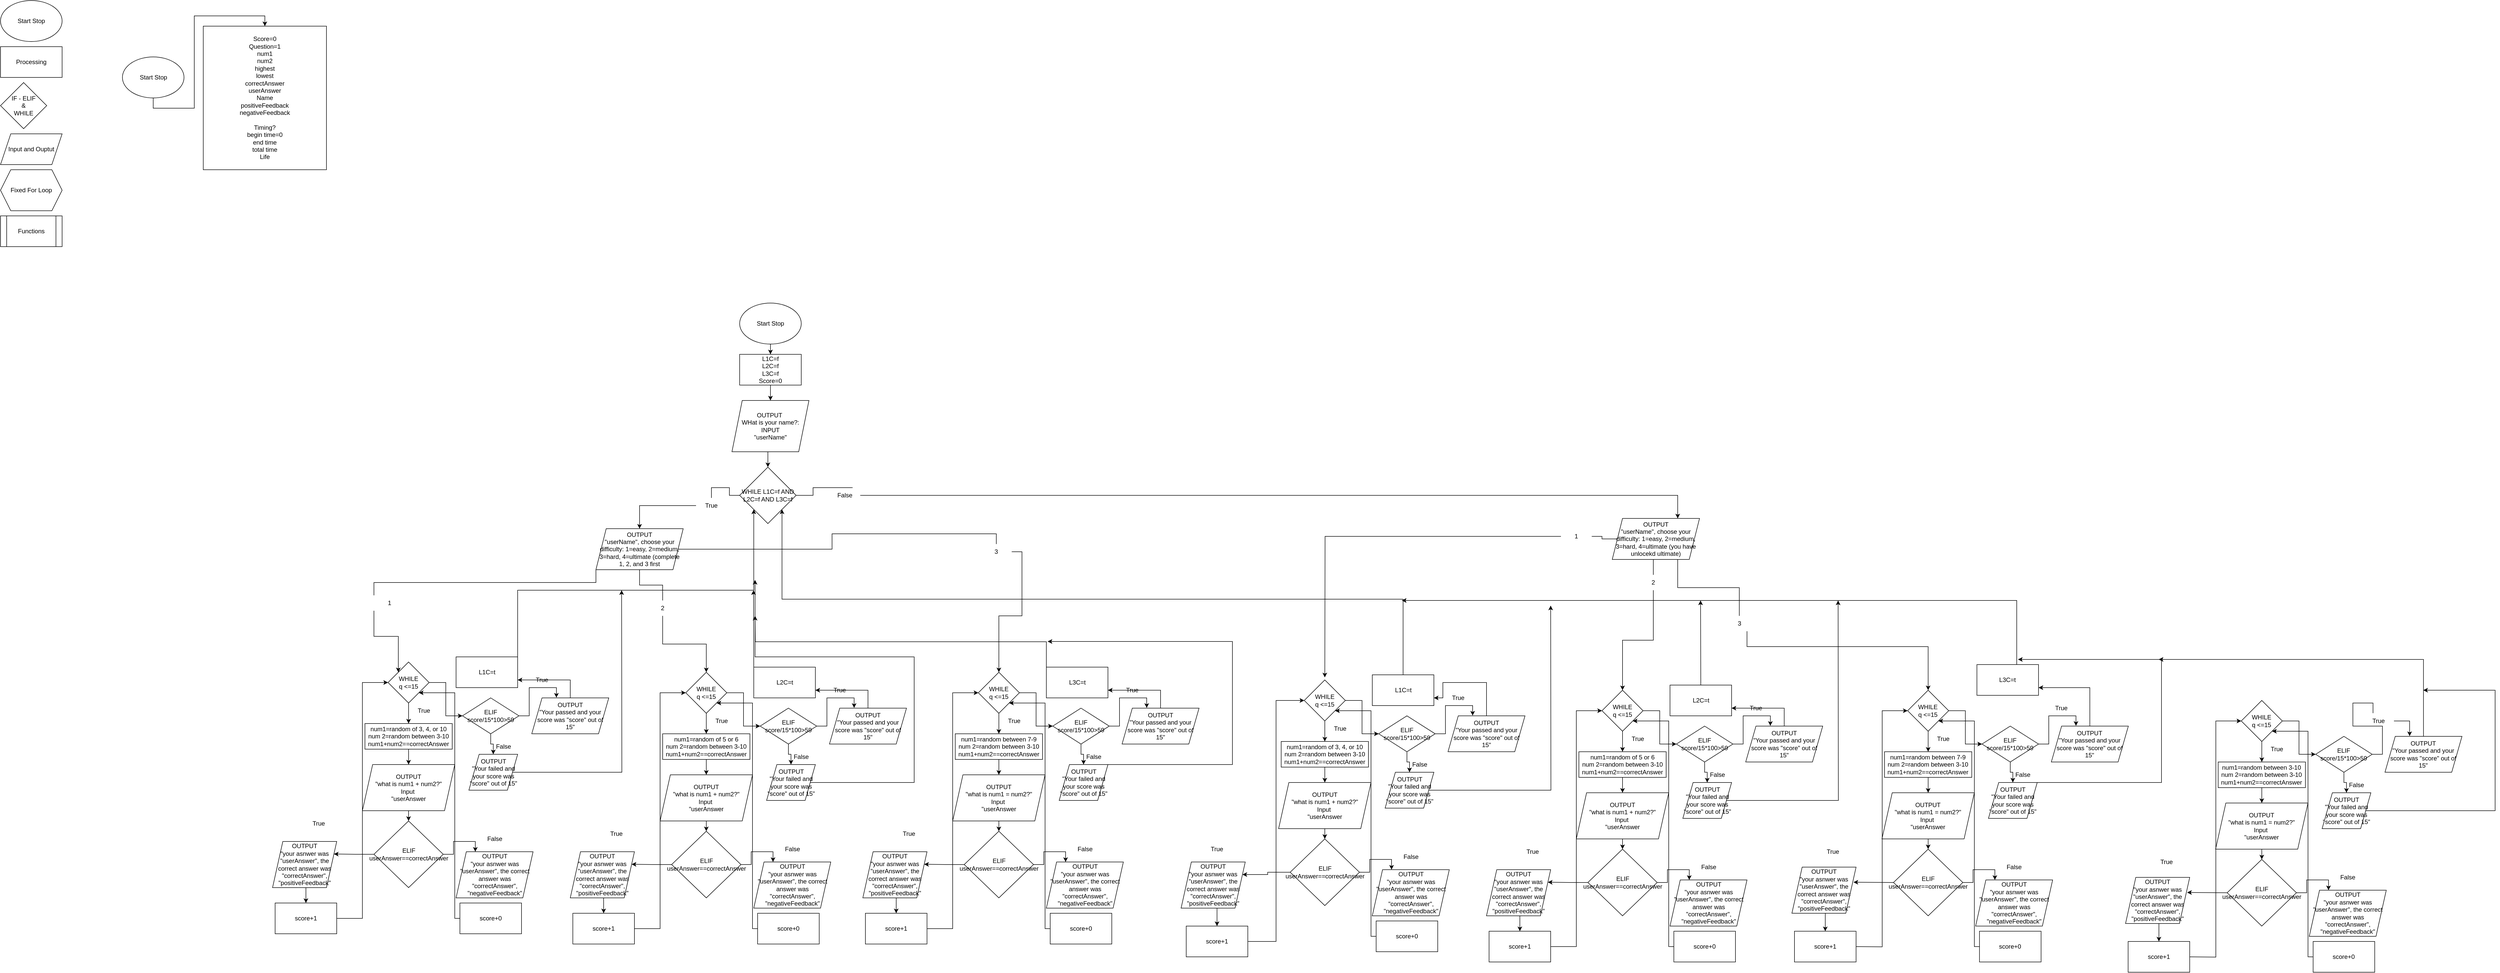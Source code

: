 <mxfile version="15.6.2" type="onedrive"><diagram id="_fGi34OnasVMrhEL8ZWh" name="Page-1"><mxGraphModel dx="6780" dy="6829" grid="1" gridSize="10" guides="1" tooltips="1" connect="1" arrows="1" fold="1" page="1" pageScale="1" pageWidth="3300" pageHeight="4681" math="0" shadow="0"><root><mxCell id="0"/><mxCell id="1" parent="0"/><mxCell id="sj2X6GEkK7rOdICt2jmw-1" value="Start Stop" style="ellipse;whiteSpace=wrap;html=1;" parent="1" vertex="1"><mxGeometry x="-550" y="-580" width="120" height="80" as="geometry"/></mxCell><mxCell id="sj2X6GEkK7rOdICt2jmw-2" value="Processing" style="rounded=0;whiteSpace=wrap;html=1;" parent="1" vertex="1"><mxGeometry x="-550" y="-490" width="120" height="60" as="geometry"/></mxCell><mxCell id="sj2X6GEkK7rOdICt2jmw-3" value="IF - ELIF&lt;br&gt;&amp;amp;&lt;br&gt;WHILE" style="rhombus;whiteSpace=wrap;html=1;" parent="1" vertex="1"><mxGeometry x="-550" y="-420" width="90" height="90" as="geometry"/></mxCell><mxCell id="sj2X6GEkK7rOdICt2jmw-4" value="Input and Ouptut" style="shape=parallelogram;perimeter=parallelogramPerimeter;whiteSpace=wrap;html=1;fixedSize=1;" parent="1" vertex="1"><mxGeometry x="-550" y="-320" width="120" height="60" as="geometry"/></mxCell><mxCell id="sj2X6GEkK7rOdICt2jmw-5" value="Fixed For Loop" style="shape=hexagon;perimeter=hexagonPerimeter2;whiteSpace=wrap;html=1;fixedSize=1;" parent="1" vertex="1"><mxGeometry x="-550" y="-250" width="120" height="80" as="geometry"/></mxCell><mxCell id="sj2X6GEkK7rOdICt2jmw-6" value="Functions" style="shape=process;whiteSpace=wrap;html=1;backgroundOutline=1;" parent="1" vertex="1"><mxGeometry x="-550" y="-160" width="120" height="60" as="geometry"/></mxCell><mxCell id="3-RnNwX9TSjh_fhU4g8a-3" style="edgeStyle=orthogonalEdgeStyle;rounded=0;orthogonalLoop=1;jettySize=auto;html=1;exitX=0.5;exitY=1;exitDx=0;exitDy=0;entryX=0.5;entryY=0;entryDx=0;entryDy=0;" parent="1" source="3-RnNwX9TSjh_fhU4g8a-1" target="3-RnNwX9TSjh_fhU4g8a-2" edge="1"><mxGeometry relative="1" as="geometry"/></mxCell><mxCell id="3-RnNwX9TSjh_fhU4g8a-1" value="Start Stop" style="ellipse;whiteSpace=wrap;html=1;" parent="1" vertex="1"><mxGeometry x="-312.5" y="-470" width="120" height="80" as="geometry"/></mxCell><mxCell id="3-RnNwX9TSjh_fhU4g8a-2" value="Score=0&lt;br&gt;Question=1&lt;br&gt;num1&lt;br&gt;num2&lt;br&gt;highest&lt;br&gt;lowest&lt;br&gt;correctAnswer&lt;br&gt;userAnswer&lt;br&gt;Name&lt;br&gt;positiveFeedback&lt;br&gt;negativeFeedback&lt;br&gt;&lt;br&gt;Timing?&lt;br&gt;begin time=0&lt;br&gt;end time&lt;br&gt;total time&lt;br&gt;Life" style="rounded=0;whiteSpace=wrap;html=1;" parent="1" vertex="1"><mxGeometry x="-155" y="-530" width="240" height="280" as="geometry"/></mxCell><mxCell id="KIHFGW-UH8_2ZleJMigJ-8" style="edgeStyle=orthogonalEdgeStyle;rounded=0;orthogonalLoop=1;jettySize=auto;html=1;" parent="1" source="N5tfMxQdIXwq29BcWuXa-1" target="N5tfMxQdIXwq29BcWuXa-8" edge="1"><mxGeometry relative="1" as="geometry"/></mxCell><mxCell id="N5tfMxQdIXwq29BcWuXa-1" value="Start Stop" style="ellipse;whiteSpace=wrap;html=1;" parent="1" vertex="1"><mxGeometry x="890" y="10" width="120" height="80" as="geometry"/></mxCell><mxCell id="5JPyY7GoCi1jtSIp3ZBW-51" style="edgeStyle=orthogonalEdgeStyle;rounded=0;orthogonalLoop=1;jettySize=auto;html=1;exitX=0;exitY=0.5;exitDx=0;exitDy=0;entryX=0.5;entryY=0;entryDx=0;entryDy=0;startArrow=none;" parent="1" source="KIHFGW-UH8_2ZleJMigJ-6" target="N5tfMxQdIXwq29BcWuXa-7" edge="1"><mxGeometry relative="1" as="geometry"/></mxCell><mxCell id="5JPyY7GoCi1jtSIp3ZBW-58" style="edgeStyle=orthogonalEdgeStyle;rounded=0;orthogonalLoop=1;jettySize=auto;html=1;exitX=1;exitY=0.5;exitDx=0;exitDy=0;entryX=0.75;entryY=0;entryDx=0;entryDy=0;startArrow=none;" parent="1" source="KIHFGW-UH8_2ZleJMigJ-5" target="KIHFGW-UH8_2ZleJMigJ-2" edge="1"><mxGeometry relative="1" as="geometry"/></mxCell><mxCell id="N5tfMxQdIXwq29BcWuXa-5" value="WHILE L1C=f AND L2C=f AND L3C=f" style="rhombus;whiteSpace=wrap;html=1;" parent="1" vertex="1"><mxGeometry x="890" y="330" width="110" height="110" as="geometry"/></mxCell><mxCell id="KIHFGW-UH8_2ZleJMigJ-7" style="edgeStyle=orthogonalEdgeStyle;rounded=0;orthogonalLoop=1;jettySize=auto;html=1;exitX=0.5;exitY=1;exitDx=0;exitDy=0;entryX=0.5;entryY=0;entryDx=0;entryDy=0;" parent="1" source="N5tfMxQdIXwq29BcWuXa-6" target="N5tfMxQdIXwq29BcWuXa-5" edge="1"><mxGeometry relative="1" as="geometry"/></mxCell><mxCell id="N5tfMxQdIXwq29BcWuXa-6" value="OUTPUT&amp;nbsp;&lt;br&gt;WHat is your name?:&lt;br&gt;INPUT&lt;br&gt;&quot;userName&quot;" style="shape=parallelogram;perimeter=parallelogramPerimeter;whiteSpace=wrap;html=1;fixedSize=1;" parent="1" vertex="1"><mxGeometry x="875" y="200" width="150" height="100" as="geometry"/></mxCell><mxCell id="VDXBOG6l0qppF9OikHBd-6" style="edgeStyle=orthogonalEdgeStyle;rounded=0;orthogonalLoop=1;jettySize=auto;html=1;exitX=0;exitY=1;exitDx=0;exitDy=0;entryX=0;entryY=0;entryDx=0;entryDy=0;startArrow=none;" parent="1" source="VDXBOG6l0qppF9OikHBd-7" target="KIHFGW-UH8_2ZleJMigJ-29" edge="1"><mxGeometry relative="1" as="geometry"/></mxCell><mxCell id="ohRv-VVZpvEcxezDowhu-11" style="edgeStyle=orthogonalEdgeStyle;rounded=0;orthogonalLoop=1;jettySize=auto;html=1;exitX=0.5;exitY=1;exitDx=0;exitDy=0;entryX=0.5;entryY=0;entryDx=0;entryDy=0;startArrow=none;" parent="1" source="ohRv-VVZpvEcxezDowhu-13" target="VDXBOG6l0qppF9OikHBd-48" edge="1"><mxGeometry relative="1" as="geometry"/></mxCell><mxCell id="ohRv-VVZpvEcxezDowhu-12" style="edgeStyle=orthogonalEdgeStyle;rounded=0;orthogonalLoop=1;jettySize=auto;html=1;exitX=1;exitY=0.5;exitDx=0;exitDy=0;entryX=0.5;entryY=0;entryDx=0;entryDy=0;startArrow=none;" parent="1" source="ohRv-VVZpvEcxezDowhu-15" target="VDXBOG6l0qppF9OikHBd-80" edge="1"><mxGeometry relative="1" as="geometry"/></mxCell><mxCell id="N5tfMxQdIXwq29BcWuXa-7" value="OUTPUT&lt;br&gt;&quot;userName&quot;, choose your difficulty: 1=easy, 2=medium, 3=hard, 4=ultimate (complete 1, 2, and 3 first" style="shape=parallelogram;perimeter=parallelogramPerimeter;whiteSpace=wrap;html=1;fixedSize=1;" parent="1" vertex="1"><mxGeometry x="610" y="450" width="170" height="80" as="geometry"/></mxCell><mxCell id="KIHFGW-UH8_2ZleJMigJ-9" style="edgeStyle=orthogonalEdgeStyle;rounded=0;orthogonalLoop=1;jettySize=auto;html=1;" parent="1" source="N5tfMxQdIXwq29BcWuXa-8" target="N5tfMxQdIXwq29BcWuXa-6" edge="1"><mxGeometry relative="1" as="geometry"/></mxCell><mxCell id="N5tfMxQdIXwq29BcWuXa-8" value="L1C=f&lt;br&gt;L2C=f&lt;br&gt;L3C=f&lt;br&gt;Score=0" style="rounded=0;whiteSpace=wrap;html=1;" parent="1" vertex="1"><mxGeometry x="890" y="110" width="120" height="60" as="geometry"/></mxCell><mxCell id="ohRv-VVZpvEcxezDowhu-8" style="edgeStyle=orthogonalEdgeStyle;rounded=0;orthogonalLoop=1;jettySize=auto;html=1;exitX=0;exitY=0.5;exitDx=0;exitDy=0;startArrow=none;" parent="1" source="ohRv-VVZpvEcxezDowhu-20" edge="1"><mxGeometry relative="1" as="geometry"><mxPoint x="2030" y="740" as="targetPoint"/></mxGeometry></mxCell><mxCell id="ohRv-VVZpvEcxezDowhu-9" style="edgeStyle=orthogonalEdgeStyle;rounded=0;orthogonalLoop=1;jettySize=auto;html=1;exitX=0.5;exitY=1;exitDx=0;exitDy=0;entryX=0.5;entryY=0;entryDx=0;entryDy=0;startArrow=none;" parent="1" source="ohRv-VVZpvEcxezDowhu-19" target="VDXBOG6l0qppF9OikHBd-172" edge="1"><mxGeometry relative="1" as="geometry"/></mxCell><mxCell id="ohRv-VVZpvEcxezDowhu-28" style="edgeStyle=orthogonalEdgeStyle;rounded=0;orthogonalLoop=1;jettySize=auto;html=1;exitX=0.75;exitY=1;exitDx=0;exitDy=0;startArrow=none;entryX=0.5;entryY=0;entryDx=0;entryDy=0;" parent="1" source="ohRv-VVZpvEcxezDowhu-25" target="VDXBOG6l0qppF9OikHBd-202" edge="1"><mxGeometry relative="1" as="geometry"><mxPoint x="3280" y="760" as="targetPoint"/><Array as="points"><mxPoint x="2853" y="680"/><mxPoint x="3205" y="680"/></Array></mxGeometry></mxCell><mxCell id="KIHFGW-UH8_2ZleJMigJ-2" value="OUTPUT&lt;br&gt;&quot;userName&quot;, choose your difficulty: 1=easy, 2=medium, 3=hard, 4=ultimate (you have unlocekd ultimate)" style="shape=parallelogram;perimeter=parallelogramPerimeter;whiteSpace=wrap;html=1;fixedSize=1;" parent="1" vertex="1"><mxGeometry x="2590" y="430" width="170" height="80" as="geometry"/></mxCell><mxCell id="5JPyY7GoCi1jtSIp3ZBW-19" style="edgeStyle=orthogonalEdgeStyle;rounded=0;orthogonalLoop=1;jettySize=auto;html=1;" parent="1" source="KIHFGW-UH8_2ZleJMigJ-29" target="5JPyY7GoCi1jtSIp3ZBW-5" edge="1"><mxGeometry relative="1" as="geometry"/></mxCell><mxCell id="5JPyY7GoCi1jtSIp3ZBW-26" style="edgeStyle=orthogonalEdgeStyle;rounded=0;orthogonalLoop=1;jettySize=auto;html=1;entryX=0;entryY=0.5;entryDx=0;entryDy=0;" parent="1" source="KIHFGW-UH8_2ZleJMigJ-29" target="5JPyY7GoCi1jtSIp3ZBW-30" edge="1"><mxGeometry relative="1" as="geometry"><mxPoint x="385" y="740.0" as="targetPoint"/></mxGeometry></mxCell><mxCell id="KIHFGW-UH8_2ZleJMigJ-29" value="WHILE&lt;br&gt;q &amp;lt;=15" style="rhombus;whiteSpace=wrap;html=1;" parent="1" vertex="1"><mxGeometry x="205" y="710" width="80" height="80" as="geometry"/></mxCell><mxCell id="5JPyY7GoCi1jtSIp3ZBW-65" style="edgeStyle=orthogonalEdgeStyle;rounded=0;orthogonalLoop=1;jettySize=auto;html=1;exitX=0.5;exitY=0;exitDx=0;exitDy=0;entryX=1;entryY=0.75;entryDx=0;entryDy=0;" parent="1" source="KIHFGW-UH8_2ZleJMigJ-73" target="5JPyY7GoCi1jtSIp3ZBW-35" edge="1"><mxGeometry relative="1" as="geometry"/></mxCell><mxCell id="KIHFGW-UH8_2ZleJMigJ-73" value="OUTPUT&lt;br&gt;&quot;Your passed and your score was &quot;score&quot; out of 15&quot;" style="shape=parallelogram;perimeter=parallelogramPerimeter;whiteSpace=wrap;html=1;fixedSize=1;" parent="1" vertex="1"><mxGeometry x="485" y="780" width="150" height="70" as="geometry"/></mxCell><mxCell id="5JPyY7GoCi1jtSIp3ZBW-21" style="edgeStyle=orthogonalEdgeStyle;rounded=0;orthogonalLoop=1;jettySize=auto;html=1;exitX=0.5;exitY=1;exitDx=0;exitDy=0;entryX=0.5;entryY=0;entryDx=0;entryDy=0;" parent="1" source="5JPyY7GoCi1jtSIp3ZBW-2" target="5JPyY7GoCi1jtSIp3ZBW-3" edge="1"><mxGeometry relative="1" as="geometry"/></mxCell><mxCell id="5JPyY7GoCi1jtSIp3ZBW-2" value="OUTPUT&lt;br&gt;&quot;what is num1 + num2?&quot;&lt;br&gt;Input&amp;nbsp;&lt;br&gt;&quot;userAnswer" style="shape=parallelogram;perimeter=parallelogramPerimeter;whiteSpace=wrap;html=1;fixedSize=1;" parent="1" vertex="1"><mxGeometry x="155" y="910" width="180" height="90" as="geometry"/></mxCell><mxCell id="5JPyY7GoCi1jtSIp3ZBW-16" style="edgeStyle=orthogonalEdgeStyle;rounded=0;orthogonalLoop=1;jettySize=auto;html=1;entryX=0.25;entryY=0;entryDx=0;entryDy=0;" parent="1" source="5JPyY7GoCi1jtSIp3ZBW-3" target="5JPyY7GoCi1jtSIp3ZBW-10" edge="1"><mxGeometry relative="1" as="geometry"/></mxCell><mxCell id="VDXBOG6l0qppF9OikHBd-12" style="edgeStyle=orthogonalEdgeStyle;rounded=0;orthogonalLoop=1;jettySize=auto;html=1;exitX=0;exitY=0.5;exitDx=0;exitDy=0;entryX=1;entryY=0.25;entryDx=0;entryDy=0;" parent="1" source="5JPyY7GoCi1jtSIp3ZBW-3" target="5JPyY7GoCi1jtSIp3ZBW-9" edge="1"><mxGeometry relative="1" as="geometry"/></mxCell><mxCell id="5JPyY7GoCi1jtSIp3ZBW-3" value="ELIF&lt;br&gt;userAnswer==correctAnswer&lt;br&gt;" style="rhombus;whiteSpace=wrap;html=1;" parent="1" vertex="1"><mxGeometry x="177.5" y="1020" width="135" height="130" as="geometry"/></mxCell><mxCell id="5JPyY7GoCi1jtSIp3ZBW-4" style="edgeStyle=orthogonalEdgeStyle;rounded=0;orthogonalLoop=1;jettySize=auto;html=1;exitX=0.5;exitY=1;exitDx=0;exitDy=0;" parent="1" source="5JPyY7GoCi1jtSIp3ZBW-3" target="5JPyY7GoCi1jtSIp3ZBW-3" edge="1"><mxGeometry relative="1" as="geometry"/></mxCell><mxCell id="5JPyY7GoCi1jtSIp3ZBW-20" style="edgeStyle=orthogonalEdgeStyle;rounded=0;orthogonalLoop=1;jettySize=auto;html=1;exitX=0.5;exitY=1;exitDx=0;exitDy=0;entryX=0.5;entryY=0;entryDx=0;entryDy=0;" parent="1" source="5JPyY7GoCi1jtSIp3ZBW-5" target="5JPyY7GoCi1jtSIp3ZBW-2" edge="1"><mxGeometry relative="1" as="geometry"/></mxCell><mxCell id="5JPyY7GoCi1jtSIp3ZBW-5" value="num1=random of 3, 4, or 10&lt;br&gt;num 2=random between 3-10&lt;br&gt;num1+num2==correctAnswer" style="rounded=0;whiteSpace=wrap;html=1;" parent="1" vertex="1"><mxGeometry x="160" y="830" width="170" height="50" as="geometry"/></mxCell><mxCell id="5JPyY7GoCi1jtSIp3ZBW-7" value="True" style="text;html=1;strokeColor=none;fillColor=none;align=center;verticalAlign=middle;whiteSpace=wrap;rounded=0;" parent="1" vertex="1"><mxGeometry x="40" y="1010" width="60" height="30" as="geometry"/></mxCell><mxCell id="5JPyY7GoCi1jtSIp3ZBW-8" value="False" style="text;html=1;strokeColor=none;fillColor=none;align=center;verticalAlign=middle;whiteSpace=wrap;rounded=0;" parent="1" vertex="1"><mxGeometry x="382.5" y="1040" width="60" height="30" as="geometry"/></mxCell><mxCell id="VDXBOG6l0qppF9OikHBd-13" style="edgeStyle=orthogonalEdgeStyle;rounded=0;orthogonalLoop=1;jettySize=auto;html=1;exitX=0.5;exitY=1;exitDx=0;exitDy=0;entryX=0.5;entryY=0;entryDx=0;entryDy=0;" parent="1" source="5JPyY7GoCi1jtSIp3ZBW-9" target="5JPyY7GoCi1jtSIp3ZBW-12" edge="1"><mxGeometry relative="1" as="geometry"/></mxCell><mxCell id="5JPyY7GoCi1jtSIp3ZBW-9" value="OUTPUT&lt;br&gt;&quot;your asnwer was &quot;userAnswer&quot;, the correct answer was &quot;correctAnswer&quot;, &quot;positiveFeedback&quot;" style="shape=parallelogram;perimeter=parallelogramPerimeter;whiteSpace=wrap;html=1;fixedSize=1;" parent="1" vertex="1"><mxGeometry x="-20" y="1060" width="125" height="90" as="geometry"/></mxCell><mxCell id="5JPyY7GoCi1jtSIp3ZBW-10" value="OUTPUT&lt;br&gt;&quot;your asnwer was &quot;userAnswer&quot;, the correct answer was &quot;correctAnswer&quot;, &quot;negativeFeedback&quot;" style="shape=parallelogram;perimeter=parallelogramPerimeter;whiteSpace=wrap;html=1;fixedSize=1;" parent="1" vertex="1"><mxGeometry x="337.5" y="1080" width="150" height="90" as="geometry"/></mxCell><mxCell id="5JPyY7GoCi1jtSIp3ZBW-45" style="edgeStyle=orthogonalEdgeStyle;rounded=0;orthogonalLoop=1;jettySize=auto;html=1;exitX=0;exitY=0.5;exitDx=0;exitDy=0;entryX=1;entryY=1;entryDx=0;entryDy=0;" parent="1" source="5JPyY7GoCi1jtSIp3ZBW-11" target="KIHFGW-UH8_2ZleJMigJ-29" edge="1"><mxGeometry relative="1" as="geometry"><Array as="points"><mxPoint x="335" y="1210"/><mxPoint x="335" y="770"/></Array></mxGeometry></mxCell><mxCell id="5JPyY7GoCi1jtSIp3ZBW-11" value="score+0" style="rounded=0;whiteSpace=wrap;html=1;" parent="1" vertex="1"><mxGeometry x="345" y="1180" width="120" height="60" as="geometry"/></mxCell><mxCell id="5JPyY7GoCi1jtSIp3ZBW-40" style="edgeStyle=orthogonalEdgeStyle;rounded=0;orthogonalLoop=1;jettySize=auto;html=1;exitX=1;exitY=0.5;exitDx=0;exitDy=0;entryX=0;entryY=0.5;entryDx=0;entryDy=0;startArrow=none;" parent="1" source="5JPyY7GoCi1jtSIp3ZBW-12" target="KIHFGW-UH8_2ZleJMigJ-29" edge="1"><mxGeometry relative="1" as="geometry"><mxPoint x="95" y="1210" as="sourcePoint"/></mxGeometry></mxCell><mxCell id="5JPyY7GoCi1jtSIp3ZBW-17" value="True" style="text;html=1;strokeColor=none;fillColor=none;align=center;verticalAlign=middle;whiteSpace=wrap;rounded=0;" parent="1" vertex="1"><mxGeometry x="245" y="790" width="60" height="30" as="geometry"/></mxCell><mxCell id="VDXBOG6l0qppF9OikHBd-9" style="edgeStyle=orthogonalEdgeStyle;rounded=0;orthogonalLoop=1;jettySize=auto;html=1;exitX=1;exitY=0.5;exitDx=0;exitDy=0;" parent="1" source="5JPyY7GoCi1jtSIp3ZBW-28" edge="1"><mxGeometry relative="1" as="geometry"><mxPoint x="660" y="570" as="targetPoint"/></mxGeometry></mxCell><mxCell id="5JPyY7GoCi1jtSIp3ZBW-28" value="OUTPUT&lt;br&gt;&quot;Your failed and your score was &quot;score&quot; out of 15&quot;" style="shape=parallelogram;perimeter=parallelogramPerimeter;whiteSpace=wrap;html=1;fixedSize=1;" parent="1" vertex="1"><mxGeometry x="362.5" y="890" width="95" height="70" as="geometry"/></mxCell><mxCell id="VDXBOG6l0qppF9OikHBd-2" style="edgeStyle=orthogonalEdgeStyle;rounded=0;orthogonalLoop=1;jettySize=auto;html=1;exitX=1;exitY=0.5;exitDx=0;exitDy=0;entryX=0.32;entryY=-0.007;entryDx=0;entryDy=0;entryPerimeter=0;" parent="1" source="5JPyY7GoCi1jtSIp3ZBW-30" target="KIHFGW-UH8_2ZleJMigJ-73" edge="1"><mxGeometry relative="1" as="geometry"/></mxCell><mxCell id="VDXBOG6l0qppF9OikHBd-45" style="edgeStyle=orthogonalEdgeStyle;rounded=0;orthogonalLoop=1;jettySize=auto;html=1;exitX=0.5;exitY=1;exitDx=0;exitDy=0;" parent="1" source="5JPyY7GoCi1jtSIp3ZBW-30" target="5JPyY7GoCi1jtSIp3ZBW-28" edge="1"><mxGeometry relative="1" as="geometry"/></mxCell><mxCell id="5JPyY7GoCi1jtSIp3ZBW-30" value="ELIF&lt;br&gt;score/15*100&amp;gt;59" style="rhombus;whiteSpace=wrap;html=1;" parent="1" vertex="1"><mxGeometry x="350" y="780" width="110" height="70" as="geometry"/></mxCell><mxCell id="5JPyY7GoCi1jtSIp3ZBW-50" style="edgeStyle=orthogonalEdgeStyle;rounded=0;orthogonalLoop=1;jettySize=auto;html=1;exitX=1;exitY=0.5;exitDx=0;exitDy=0;entryX=0;entryY=1;entryDx=0;entryDy=0;" parent="1" source="5JPyY7GoCi1jtSIp3ZBW-35" target="N5tfMxQdIXwq29BcWuXa-5" edge="1"><mxGeometry relative="1" as="geometry"><Array as="points"><mxPoint x="458" y="570"/><mxPoint x="918" y="570"/></Array></mxGeometry></mxCell><mxCell id="5JPyY7GoCi1jtSIp3ZBW-35" value="L1C=t" style="rounded=0;whiteSpace=wrap;html=1;" parent="1" vertex="1"><mxGeometry x="337.5" y="700" width="120" height="60" as="geometry"/></mxCell><mxCell id="KIHFGW-UH8_2ZleJMigJ-6" value="True" style="text;html=1;strokeColor=none;fillColor=none;align=center;verticalAlign=middle;whiteSpace=wrap;rounded=0;" parent="1" vertex="1"><mxGeometry x="805" y="390" width="60" height="30" as="geometry"/></mxCell><mxCell id="5JPyY7GoCi1jtSIp3ZBW-54" value="" style="edgeStyle=orthogonalEdgeStyle;rounded=0;orthogonalLoop=1;jettySize=auto;html=1;exitX=0;exitY=0.5;exitDx=0;exitDy=0;entryX=0.5;entryY=0;entryDx=0;entryDy=0;endArrow=none;" parent="1" source="N5tfMxQdIXwq29BcWuXa-5" target="KIHFGW-UH8_2ZleJMigJ-6" edge="1"><mxGeometry relative="1" as="geometry"><mxPoint x="890" y="385" as="sourcePoint"/><mxPoint x="770" y="440" as="targetPoint"/></mxGeometry></mxCell><mxCell id="KIHFGW-UH8_2ZleJMigJ-5" value="False" style="text;html=1;strokeColor=none;fillColor=none;align=center;verticalAlign=middle;whiteSpace=wrap;rounded=0;" parent="1" vertex="1"><mxGeometry x="1065" y="370" width="60" height="30" as="geometry"/></mxCell><mxCell id="5JPyY7GoCi1jtSIp3ZBW-59" value="" style="edgeStyle=orthogonalEdgeStyle;rounded=0;orthogonalLoop=1;jettySize=auto;html=1;exitX=1;exitY=0.5;exitDx=0;exitDy=0;entryX=0.75;entryY=0;entryDx=0;entryDy=0;endArrow=none;" parent="1" source="N5tfMxQdIXwq29BcWuXa-5" target="KIHFGW-UH8_2ZleJMigJ-5" edge="1"><mxGeometry relative="1" as="geometry"><mxPoint x="1000" y="385" as="sourcePoint"/><mxPoint x="1142.5" y="400" as="targetPoint"/><Array as="points"><mxPoint x="1033" y="385"/><mxPoint x="1033" y="370"/></Array></mxGeometry></mxCell><mxCell id="5JPyY7GoCi1jtSIp3ZBW-34" value="False" style="text;html=1;strokeColor=none;fillColor=none;align=center;verticalAlign=middle;whiteSpace=wrap;rounded=0;" parent="1" vertex="1"><mxGeometry x="400" y="860" width="60" height="30" as="geometry"/></mxCell><mxCell id="VDXBOG6l0qppF9OikHBd-3" value="True" style="text;html=1;strokeColor=none;fillColor=none;align=center;verticalAlign=middle;whiteSpace=wrap;rounded=0;" parent="1" vertex="1"><mxGeometry x="475" y="730" width="60" height="30" as="geometry"/></mxCell><mxCell id="VDXBOG6l0qppF9OikHBd-7" value="1" style="text;html=1;strokeColor=none;fillColor=none;align=center;verticalAlign=middle;whiteSpace=wrap;rounded=0;" parent="1" vertex="1"><mxGeometry x="177.5" y="580" width="60" height="30" as="geometry"/></mxCell><mxCell id="VDXBOG6l0qppF9OikHBd-8" value="" style="edgeStyle=orthogonalEdgeStyle;rounded=0;orthogonalLoop=1;jettySize=auto;html=1;exitX=0;exitY=1;exitDx=0;exitDy=0;entryX=0;entryY=0;entryDx=0;entryDy=0;endArrow=none;" parent="1" source="N5tfMxQdIXwq29BcWuXa-7" target="VDXBOG6l0qppF9OikHBd-7" edge="1"><mxGeometry relative="1" as="geometry"><mxPoint x="610" y="490" as="sourcePoint"/><mxPoint x="660" y="710" as="targetPoint"/></mxGeometry></mxCell><mxCell id="5JPyY7GoCi1jtSIp3ZBW-12" value="score+1" style="rounded=0;whiteSpace=wrap;html=1;" parent="1" vertex="1"><mxGeometry x="-15" y="1180" width="120" height="60" as="geometry"/></mxCell><mxCell id="VDXBOG6l0qppF9OikHBd-46" style="edgeStyle=orthogonalEdgeStyle;rounded=0;orthogonalLoop=1;jettySize=auto;html=1;" parent="1" source="VDXBOG6l0qppF9OikHBd-48" target="VDXBOG6l0qppF9OikHBd-58" edge="1"><mxGeometry relative="1" as="geometry"/></mxCell><mxCell id="VDXBOG6l0qppF9OikHBd-47" style="edgeStyle=orthogonalEdgeStyle;rounded=0;orthogonalLoop=1;jettySize=auto;html=1;entryX=0;entryY=0.5;entryDx=0;entryDy=0;" parent="1" source="VDXBOG6l0qppF9OikHBd-48" target="VDXBOG6l0qppF9OikHBd-71" edge="1"><mxGeometry relative="1" as="geometry"><mxPoint x="965" y="760.0" as="targetPoint"/></mxGeometry></mxCell><mxCell id="VDXBOG6l0qppF9OikHBd-48" value="WHILE&lt;br&gt;q &amp;lt;=15" style="rhombus;whiteSpace=wrap;html=1;" parent="1" vertex="1"><mxGeometry x="785" y="730" width="80" height="80" as="geometry"/></mxCell><mxCell id="VDXBOG6l0qppF9OikHBd-49" style="edgeStyle=orthogonalEdgeStyle;rounded=0;orthogonalLoop=1;jettySize=auto;html=1;exitX=0.5;exitY=0;exitDx=0;exitDy=0;entryX=1;entryY=0.75;entryDx=0;entryDy=0;" parent="1" source="VDXBOG6l0qppF9OikHBd-50" target="VDXBOG6l0qppF9OikHBd-72" edge="1"><mxGeometry relative="1" as="geometry"/></mxCell><mxCell id="VDXBOG6l0qppF9OikHBd-50" value="OUTPUT&lt;br&gt;&quot;Your passed and your score was &quot;score&quot; out of 15&quot;" style="shape=parallelogram;perimeter=parallelogramPerimeter;whiteSpace=wrap;html=1;fixedSize=1;" parent="1" vertex="1"><mxGeometry x="1065" y="800" width="150" height="70" as="geometry"/></mxCell><mxCell id="VDXBOG6l0qppF9OikHBd-51" style="edgeStyle=orthogonalEdgeStyle;rounded=0;orthogonalLoop=1;jettySize=auto;html=1;exitX=0.5;exitY=1;exitDx=0;exitDy=0;entryX=0.5;entryY=0;entryDx=0;entryDy=0;" parent="1" source="VDXBOG6l0qppF9OikHBd-52" target="VDXBOG6l0qppF9OikHBd-55" edge="1"><mxGeometry relative="1" as="geometry"/></mxCell><mxCell id="VDXBOG6l0qppF9OikHBd-52" value="OUTPUT&lt;br&gt;&quot;what is num1 + num2?&quot;&lt;br&gt;Input&amp;nbsp;&lt;br&gt;&quot;userAnswer" style="shape=parallelogram;perimeter=parallelogramPerimeter;whiteSpace=wrap;html=1;fixedSize=1;" parent="1" vertex="1"><mxGeometry x="735" y="930" width="180" height="90" as="geometry"/></mxCell><mxCell id="VDXBOG6l0qppF9OikHBd-53" style="edgeStyle=orthogonalEdgeStyle;rounded=0;orthogonalLoop=1;jettySize=auto;html=1;entryX=0.25;entryY=0;entryDx=0;entryDy=0;" parent="1" source="VDXBOG6l0qppF9OikHBd-55" target="VDXBOG6l0qppF9OikHBd-63" edge="1"><mxGeometry relative="1" as="geometry"/></mxCell><mxCell id="VDXBOG6l0qppF9OikHBd-54" style="edgeStyle=orthogonalEdgeStyle;rounded=0;orthogonalLoop=1;jettySize=auto;html=1;exitX=0;exitY=0.5;exitDx=0;exitDy=0;entryX=1;entryY=0.25;entryDx=0;entryDy=0;" parent="1" source="VDXBOG6l0qppF9OikHBd-55" target="VDXBOG6l0qppF9OikHBd-62" edge="1"><mxGeometry relative="1" as="geometry"/></mxCell><mxCell id="VDXBOG6l0qppF9OikHBd-55" value="ELIF&lt;br&gt;userAnswer==correctAnswer&lt;br&gt;" style="rhombus;whiteSpace=wrap;html=1;" parent="1" vertex="1"><mxGeometry x="757.5" y="1040" width="135" height="130" as="geometry"/></mxCell><mxCell id="VDXBOG6l0qppF9OikHBd-56" style="edgeStyle=orthogonalEdgeStyle;rounded=0;orthogonalLoop=1;jettySize=auto;html=1;exitX=0.5;exitY=1;exitDx=0;exitDy=0;" parent="1" source="VDXBOG6l0qppF9OikHBd-55" target="VDXBOG6l0qppF9OikHBd-55" edge="1"><mxGeometry relative="1" as="geometry"/></mxCell><mxCell id="VDXBOG6l0qppF9OikHBd-57" style="edgeStyle=orthogonalEdgeStyle;rounded=0;orthogonalLoop=1;jettySize=auto;html=1;exitX=0.5;exitY=1;exitDx=0;exitDy=0;entryX=0.5;entryY=0;entryDx=0;entryDy=0;" parent="1" source="VDXBOG6l0qppF9OikHBd-58" target="VDXBOG6l0qppF9OikHBd-52" edge="1"><mxGeometry relative="1" as="geometry"/></mxCell><mxCell id="VDXBOG6l0qppF9OikHBd-58" value="num1=random of 5 or 6&lt;br&gt;num 2=random between 3-10&lt;br&gt;num1+num2==correctAnswer" style="rounded=0;whiteSpace=wrap;html=1;" parent="1" vertex="1"><mxGeometry x="740" y="850" width="170" height="50" as="geometry"/></mxCell><mxCell id="VDXBOG6l0qppF9OikHBd-59" value="True" style="text;html=1;strokeColor=none;fillColor=none;align=center;verticalAlign=middle;whiteSpace=wrap;rounded=0;" parent="1" vertex="1"><mxGeometry x="620" y="1030" width="60" height="30" as="geometry"/></mxCell><mxCell id="VDXBOG6l0qppF9OikHBd-60" value="False" style="text;html=1;strokeColor=none;fillColor=none;align=center;verticalAlign=middle;whiteSpace=wrap;rounded=0;" parent="1" vertex="1"><mxGeometry x="962.5" y="1060" width="60" height="30" as="geometry"/></mxCell><mxCell id="VDXBOG6l0qppF9OikHBd-61" style="edgeStyle=orthogonalEdgeStyle;rounded=0;orthogonalLoop=1;jettySize=auto;html=1;exitX=0.5;exitY=1;exitDx=0;exitDy=0;entryX=0.5;entryY=0;entryDx=0;entryDy=0;" parent="1" source="VDXBOG6l0qppF9OikHBd-62" target="VDXBOG6l0qppF9OikHBd-75" edge="1"><mxGeometry relative="1" as="geometry"/></mxCell><mxCell id="VDXBOG6l0qppF9OikHBd-62" value="OUTPUT&lt;br&gt;&quot;your asnwer was &quot;userAnswer&quot;, the correct answer was &quot;correctAnswer&quot;, &quot;positiveFeedback&quot;" style="shape=parallelogram;perimeter=parallelogramPerimeter;whiteSpace=wrap;html=1;fixedSize=1;" parent="1" vertex="1"><mxGeometry x="560" y="1080" width="125" height="90" as="geometry"/></mxCell><mxCell id="VDXBOG6l0qppF9OikHBd-63" value="OUTPUT&lt;br&gt;&quot;your asnwer was &quot;userAnswer&quot;, the correct answer was &quot;correctAnswer&quot;, &quot;negativeFeedback&quot;" style="shape=parallelogram;perimeter=parallelogramPerimeter;whiteSpace=wrap;html=1;fixedSize=1;" parent="1" vertex="1"><mxGeometry x="917.5" y="1100" width="150" height="90" as="geometry"/></mxCell><mxCell id="VDXBOG6l0qppF9OikHBd-64" style="edgeStyle=orthogonalEdgeStyle;rounded=0;orthogonalLoop=1;jettySize=auto;html=1;exitX=0;exitY=0.5;exitDx=0;exitDy=0;entryX=1;entryY=1;entryDx=0;entryDy=0;" parent="1" source="VDXBOG6l0qppF9OikHBd-65" target="VDXBOG6l0qppF9OikHBd-48" edge="1"><mxGeometry relative="1" as="geometry"><Array as="points"><mxPoint x="915" y="1230"/><mxPoint x="915" y="790"/></Array></mxGeometry></mxCell><mxCell id="VDXBOG6l0qppF9OikHBd-65" value="score+0" style="rounded=0;whiteSpace=wrap;html=1;" parent="1" vertex="1"><mxGeometry x="925" y="1200" width="120" height="60" as="geometry"/></mxCell><mxCell id="VDXBOG6l0qppF9OikHBd-66" style="edgeStyle=orthogonalEdgeStyle;rounded=0;orthogonalLoop=1;jettySize=auto;html=1;exitX=1;exitY=0.5;exitDx=0;exitDy=0;entryX=0;entryY=0.5;entryDx=0;entryDy=0;startArrow=none;" parent="1" source="VDXBOG6l0qppF9OikHBd-75" target="VDXBOG6l0qppF9OikHBd-48" edge="1"><mxGeometry relative="1" as="geometry"><mxPoint x="675" y="1230" as="sourcePoint"/></mxGeometry></mxCell><mxCell id="VDXBOG6l0qppF9OikHBd-67" value="True" style="text;html=1;strokeColor=none;fillColor=none;align=center;verticalAlign=middle;whiteSpace=wrap;rounded=0;" parent="1" vertex="1"><mxGeometry x="825" y="810" width="60" height="30" as="geometry"/></mxCell><mxCell id="VDXBOG6l0qppF9OikHBd-77" style="edgeStyle=orthogonalEdgeStyle;rounded=0;orthogonalLoop=1;jettySize=auto;html=1;exitX=1;exitY=0.5;exitDx=0;exitDy=0;" parent="1" source="VDXBOG6l0qppF9OikHBd-68" edge="1"><mxGeometry relative="1" as="geometry"><mxPoint x="920" y="550" as="targetPoint"/><Array as="points"><mxPoint x="1230" y="945"/><mxPoint x="1230" y="700"/><mxPoint x="920" y="700"/></Array></mxGeometry></mxCell><mxCell id="VDXBOG6l0qppF9OikHBd-68" value="OUTPUT&lt;br&gt;&quot;Your failed and your score was &quot;score&quot; out of 15&quot;" style="shape=parallelogram;perimeter=parallelogramPerimeter;whiteSpace=wrap;html=1;fixedSize=1;" parent="1" vertex="1"><mxGeometry x="942.5" y="910" width="95" height="70" as="geometry"/></mxCell><mxCell id="VDXBOG6l0qppF9OikHBd-69" style="edgeStyle=orthogonalEdgeStyle;rounded=0;orthogonalLoop=1;jettySize=auto;html=1;exitX=1;exitY=0.5;exitDx=0;exitDy=0;entryX=0.32;entryY=-0.007;entryDx=0;entryDy=0;entryPerimeter=0;" parent="1" source="VDXBOG6l0qppF9OikHBd-71" target="VDXBOG6l0qppF9OikHBd-50" edge="1"><mxGeometry relative="1" as="geometry"/></mxCell><mxCell id="VDXBOG6l0qppF9OikHBd-70" style="edgeStyle=orthogonalEdgeStyle;rounded=0;orthogonalLoop=1;jettySize=auto;html=1;exitX=0.5;exitY=1;exitDx=0;exitDy=0;" parent="1" source="VDXBOG6l0qppF9OikHBd-71" target="VDXBOG6l0qppF9OikHBd-68" edge="1"><mxGeometry relative="1" as="geometry"/></mxCell><mxCell id="VDXBOG6l0qppF9OikHBd-71" value="ELIF&lt;br&gt;score/15*100&amp;gt;59" style="rhombus;whiteSpace=wrap;html=1;" parent="1" vertex="1"><mxGeometry x="930" y="800" width="110" height="70" as="geometry"/></mxCell><mxCell id="VDXBOG6l0qppF9OikHBd-76" style="edgeStyle=orthogonalEdgeStyle;rounded=0;orthogonalLoop=1;jettySize=auto;html=1;exitX=0;exitY=0;exitDx=0;exitDy=0;" parent="1" source="VDXBOG6l0qppF9OikHBd-72" edge="1"><mxGeometry relative="1" as="geometry"><mxPoint x="917" y="570" as="targetPoint"/></mxGeometry></mxCell><mxCell id="VDXBOG6l0qppF9OikHBd-72" value="L2C=t" style="rounded=0;whiteSpace=wrap;html=1;" parent="1" vertex="1"><mxGeometry x="917.5" y="720" width="120" height="60" as="geometry"/></mxCell><mxCell id="VDXBOG6l0qppF9OikHBd-73" value="False" style="text;html=1;strokeColor=none;fillColor=none;align=center;verticalAlign=middle;whiteSpace=wrap;rounded=0;" parent="1" vertex="1"><mxGeometry x="980" y="880" width="60" height="30" as="geometry"/></mxCell><mxCell id="VDXBOG6l0qppF9OikHBd-74" value="True" style="text;html=1;strokeColor=none;fillColor=none;align=center;verticalAlign=middle;whiteSpace=wrap;rounded=0;" parent="1" vertex="1"><mxGeometry x="1055" y="750" width="60" height="30" as="geometry"/></mxCell><mxCell id="VDXBOG6l0qppF9OikHBd-75" value="score+1" style="rounded=0;whiteSpace=wrap;html=1;" parent="1" vertex="1"><mxGeometry x="565" y="1200" width="120" height="60" as="geometry"/></mxCell><mxCell id="VDXBOG6l0qppF9OikHBd-78" style="edgeStyle=orthogonalEdgeStyle;rounded=0;orthogonalLoop=1;jettySize=auto;html=1;" parent="1" source="VDXBOG6l0qppF9OikHBd-80" target="VDXBOG6l0qppF9OikHBd-90" edge="1"><mxGeometry relative="1" as="geometry"/></mxCell><mxCell id="VDXBOG6l0qppF9OikHBd-79" style="edgeStyle=orthogonalEdgeStyle;rounded=0;orthogonalLoop=1;jettySize=auto;html=1;entryX=0;entryY=0.5;entryDx=0;entryDy=0;" parent="1" source="VDXBOG6l0qppF9OikHBd-80" target="VDXBOG6l0qppF9OikHBd-103" edge="1"><mxGeometry relative="1" as="geometry"><mxPoint x="1535" y="760.0" as="targetPoint"/></mxGeometry></mxCell><mxCell id="VDXBOG6l0qppF9OikHBd-80" value="WHILE&lt;br&gt;q &amp;lt;=15" style="rhombus;whiteSpace=wrap;html=1;" parent="1" vertex="1"><mxGeometry x="1355" y="730" width="80" height="80" as="geometry"/></mxCell><mxCell id="VDXBOG6l0qppF9OikHBd-81" style="edgeStyle=orthogonalEdgeStyle;rounded=0;orthogonalLoop=1;jettySize=auto;html=1;exitX=0.5;exitY=0;exitDx=0;exitDy=0;entryX=1;entryY=0.75;entryDx=0;entryDy=0;" parent="1" source="VDXBOG6l0qppF9OikHBd-82" target="VDXBOG6l0qppF9OikHBd-104" edge="1"><mxGeometry relative="1" as="geometry"/></mxCell><mxCell id="VDXBOG6l0qppF9OikHBd-82" value="OUTPUT&lt;br&gt;&quot;Your passed and your score was &quot;score&quot; out of 15&quot;" style="shape=parallelogram;perimeter=parallelogramPerimeter;whiteSpace=wrap;html=1;fixedSize=1;" parent="1" vertex="1"><mxGeometry x="1635" y="800" width="150" height="70" as="geometry"/></mxCell><mxCell id="VDXBOG6l0qppF9OikHBd-83" style="edgeStyle=orthogonalEdgeStyle;rounded=0;orthogonalLoop=1;jettySize=auto;html=1;exitX=0.5;exitY=1;exitDx=0;exitDy=0;entryX=0.5;entryY=0;entryDx=0;entryDy=0;" parent="1" source="VDXBOG6l0qppF9OikHBd-84" target="VDXBOG6l0qppF9OikHBd-87" edge="1"><mxGeometry relative="1" as="geometry"/></mxCell><mxCell id="VDXBOG6l0qppF9OikHBd-84" value="OUTPUT&lt;br&gt;&quot;what is num1 = num2?&quot;&lt;br&gt;Input&amp;nbsp;&lt;br&gt;&quot;userAnswer" style="shape=parallelogram;perimeter=parallelogramPerimeter;whiteSpace=wrap;html=1;fixedSize=1;" parent="1" vertex="1"><mxGeometry x="1305" y="930" width="180" height="90" as="geometry"/></mxCell><mxCell id="VDXBOG6l0qppF9OikHBd-85" style="edgeStyle=orthogonalEdgeStyle;rounded=0;orthogonalLoop=1;jettySize=auto;html=1;entryX=0.25;entryY=0;entryDx=0;entryDy=0;" parent="1" source="VDXBOG6l0qppF9OikHBd-87" target="VDXBOG6l0qppF9OikHBd-95" edge="1"><mxGeometry relative="1" as="geometry"/></mxCell><mxCell id="VDXBOG6l0qppF9OikHBd-86" style="edgeStyle=orthogonalEdgeStyle;rounded=0;orthogonalLoop=1;jettySize=auto;html=1;exitX=0;exitY=0.5;exitDx=0;exitDy=0;entryX=1;entryY=0.25;entryDx=0;entryDy=0;" parent="1" source="VDXBOG6l0qppF9OikHBd-87" target="VDXBOG6l0qppF9OikHBd-94" edge="1"><mxGeometry relative="1" as="geometry"/></mxCell><mxCell id="VDXBOG6l0qppF9OikHBd-87" value="ELIF&lt;br&gt;userAnswer==correctAnswer&lt;br&gt;" style="rhombus;whiteSpace=wrap;html=1;" parent="1" vertex="1"><mxGeometry x="1327.5" y="1040" width="135" height="130" as="geometry"/></mxCell><mxCell id="VDXBOG6l0qppF9OikHBd-88" style="edgeStyle=orthogonalEdgeStyle;rounded=0;orthogonalLoop=1;jettySize=auto;html=1;exitX=0.5;exitY=1;exitDx=0;exitDy=0;" parent="1" source="VDXBOG6l0qppF9OikHBd-87" target="VDXBOG6l0qppF9OikHBd-87" edge="1"><mxGeometry relative="1" as="geometry"/></mxCell><mxCell id="VDXBOG6l0qppF9OikHBd-89" style="edgeStyle=orthogonalEdgeStyle;rounded=0;orthogonalLoop=1;jettySize=auto;html=1;exitX=0.5;exitY=1;exitDx=0;exitDy=0;entryX=0.5;entryY=0;entryDx=0;entryDy=0;" parent="1" source="VDXBOG6l0qppF9OikHBd-90" target="VDXBOG6l0qppF9OikHBd-84" edge="1"><mxGeometry relative="1" as="geometry"/></mxCell><mxCell id="VDXBOG6l0qppF9OikHBd-90" value="num1=random between 7-9&lt;br&gt;num 2=random between 3-10&lt;br&gt;num1+num2==correctAnswer" style="rounded=0;whiteSpace=wrap;html=1;" parent="1" vertex="1"><mxGeometry x="1310" y="850" width="170" height="50" as="geometry"/></mxCell><mxCell id="VDXBOG6l0qppF9OikHBd-91" value="True" style="text;html=1;strokeColor=none;fillColor=none;align=center;verticalAlign=middle;whiteSpace=wrap;rounded=0;" parent="1" vertex="1"><mxGeometry x="1190" y="1030" width="60" height="30" as="geometry"/></mxCell><mxCell id="VDXBOG6l0qppF9OikHBd-92" value="False" style="text;html=1;strokeColor=none;fillColor=none;align=center;verticalAlign=middle;whiteSpace=wrap;rounded=0;" parent="1" vertex="1"><mxGeometry x="1532.5" y="1060" width="60" height="30" as="geometry"/></mxCell><mxCell id="VDXBOG6l0qppF9OikHBd-93" style="edgeStyle=orthogonalEdgeStyle;rounded=0;orthogonalLoop=1;jettySize=auto;html=1;exitX=0.5;exitY=1;exitDx=0;exitDy=0;entryX=0.5;entryY=0;entryDx=0;entryDy=0;" parent="1" source="VDXBOG6l0qppF9OikHBd-94" target="VDXBOG6l0qppF9OikHBd-107" edge="1"><mxGeometry relative="1" as="geometry"/></mxCell><mxCell id="VDXBOG6l0qppF9OikHBd-94" value="OUTPUT&lt;br&gt;&quot;your asnwer was &quot;userAnswer&quot;, the correct answer was &quot;correctAnswer&quot;, &quot;positiveFeedback&quot;" style="shape=parallelogram;perimeter=parallelogramPerimeter;whiteSpace=wrap;html=1;fixedSize=1;" parent="1" vertex="1"><mxGeometry x="1130" y="1080" width="125" height="90" as="geometry"/></mxCell><mxCell id="VDXBOG6l0qppF9OikHBd-95" value="OUTPUT&lt;br&gt;&quot;your asnwer was &quot;userAnswer&quot;, the correct answer was &quot;correctAnswer&quot;, &quot;negativeFeedback&quot;" style="shape=parallelogram;perimeter=parallelogramPerimeter;whiteSpace=wrap;html=1;fixedSize=1;" parent="1" vertex="1"><mxGeometry x="1487.5" y="1100" width="150" height="90" as="geometry"/></mxCell><mxCell id="VDXBOG6l0qppF9OikHBd-96" style="edgeStyle=orthogonalEdgeStyle;rounded=0;orthogonalLoop=1;jettySize=auto;html=1;exitX=0;exitY=0.5;exitDx=0;exitDy=0;entryX=1;entryY=1;entryDx=0;entryDy=0;" parent="1" source="VDXBOG6l0qppF9OikHBd-97" target="VDXBOG6l0qppF9OikHBd-80" edge="1"><mxGeometry relative="1" as="geometry"><Array as="points"><mxPoint x="1485" y="1230"/><mxPoint x="1485" y="790"/></Array></mxGeometry></mxCell><mxCell id="VDXBOG6l0qppF9OikHBd-97" value="score+0" style="rounded=0;whiteSpace=wrap;html=1;" parent="1" vertex="1"><mxGeometry x="1495" y="1200" width="120" height="60" as="geometry"/></mxCell><mxCell id="VDXBOG6l0qppF9OikHBd-98" style="edgeStyle=orthogonalEdgeStyle;rounded=0;orthogonalLoop=1;jettySize=auto;html=1;exitX=1;exitY=0.5;exitDx=0;exitDy=0;entryX=0;entryY=0.5;entryDx=0;entryDy=0;startArrow=none;" parent="1" source="VDXBOG6l0qppF9OikHBd-107" target="VDXBOG6l0qppF9OikHBd-80" edge="1"><mxGeometry relative="1" as="geometry"><mxPoint x="1245" y="1230" as="sourcePoint"/></mxGeometry></mxCell><mxCell id="VDXBOG6l0qppF9OikHBd-99" value="True" style="text;html=1;strokeColor=none;fillColor=none;align=center;verticalAlign=middle;whiteSpace=wrap;rounded=0;" parent="1" vertex="1"><mxGeometry x="1395" y="810" width="60" height="30" as="geometry"/></mxCell><mxCell id="VDXBOG6l0qppF9OikHBd-109" style="edgeStyle=orthogonalEdgeStyle;rounded=0;orthogonalLoop=1;jettySize=auto;html=1;exitX=1;exitY=0;exitDx=0;exitDy=0;" parent="1" source="VDXBOG6l0qppF9OikHBd-100" edge="1"><mxGeometry relative="1" as="geometry"><mxPoint x="1490" y="670" as="targetPoint"/><Array as="points"><mxPoint x="1850" y="910"/></Array></mxGeometry></mxCell><mxCell id="VDXBOG6l0qppF9OikHBd-100" value="OUTPUT&lt;br&gt;&quot;Your failed and your score was &quot;score&quot; out of 15&quot;" style="shape=parallelogram;perimeter=parallelogramPerimeter;whiteSpace=wrap;html=1;fixedSize=1;" parent="1" vertex="1"><mxGeometry x="1512.5" y="910" width="95" height="70" as="geometry"/></mxCell><mxCell id="VDXBOG6l0qppF9OikHBd-101" style="edgeStyle=orthogonalEdgeStyle;rounded=0;orthogonalLoop=1;jettySize=auto;html=1;exitX=1;exitY=0.5;exitDx=0;exitDy=0;entryX=0.32;entryY=-0.007;entryDx=0;entryDy=0;entryPerimeter=0;" parent="1" source="VDXBOG6l0qppF9OikHBd-103" target="VDXBOG6l0qppF9OikHBd-82" edge="1"><mxGeometry relative="1" as="geometry"/></mxCell><mxCell id="VDXBOG6l0qppF9OikHBd-102" style="edgeStyle=orthogonalEdgeStyle;rounded=0;orthogonalLoop=1;jettySize=auto;html=1;exitX=0.5;exitY=1;exitDx=0;exitDy=0;" parent="1" source="VDXBOG6l0qppF9OikHBd-103" target="VDXBOG6l0qppF9OikHBd-100" edge="1"><mxGeometry relative="1" as="geometry"/></mxCell><mxCell id="VDXBOG6l0qppF9OikHBd-103" value="ELIF&lt;br&gt;score/15*100&amp;gt;59" style="rhombus;whiteSpace=wrap;html=1;" parent="1" vertex="1"><mxGeometry x="1500" y="800" width="110" height="70" as="geometry"/></mxCell><mxCell id="VDXBOG6l0qppF9OikHBd-108" style="edgeStyle=orthogonalEdgeStyle;rounded=0;orthogonalLoop=1;jettySize=auto;html=1;exitX=0;exitY=0;exitDx=0;exitDy=0;" parent="1" source="VDXBOG6l0qppF9OikHBd-104" edge="1"><mxGeometry relative="1" as="geometry"><mxPoint x="920" y="620" as="targetPoint"/></mxGeometry></mxCell><mxCell id="VDXBOG6l0qppF9OikHBd-104" value="L3C=t" style="rounded=0;whiteSpace=wrap;html=1;" parent="1" vertex="1"><mxGeometry x="1487.5" y="720" width="120" height="60" as="geometry"/></mxCell><mxCell id="VDXBOG6l0qppF9OikHBd-105" value="False" style="text;html=1;strokeColor=none;fillColor=none;align=center;verticalAlign=middle;whiteSpace=wrap;rounded=0;" parent="1" vertex="1"><mxGeometry x="1550" y="880" width="60" height="30" as="geometry"/></mxCell><mxCell id="VDXBOG6l0qppF9OikHBd-106" value="True" style="text;html=1;strokeColor=none;fillColor=none;align=center;verticalAlign=middle;whiteSpace=wrap;rounded=0;" parent="1" vertex="1"><mxGeometry x="1625" y="750" width="60" height="30" as="geometry"/></mxCell><mxCell id="VDXBOG6l0qppF9OikHBd-107" value="score+1" style="rounded=0;whiteSpace=wrap;html=1;" parent="1" vertex="1"><mxGeometry x="1135" y="1200" width="120" height="60" as="geometry"/></mxCell><mxCell id="VDXBOG6l0qppF9OikHBd-140" style="edgeStyle=orthogonalEdgeStyle;rounded=0;orthogonalLoop=1;jettySize=auto;html=1;" parent="1" source="VDXBOG6l0qppF9OikHBd-142" target="VDXBOG6l0qppF9OikHBd-152" edge="1"><mxGeometry relative="1" as="geometry"/></mxCell><mxCell id="VDXBOG6l0qppF9OikHBd-141" style="edgeStyle=orthogonalEdgeStyle;rounded=0;orthogonalLoop=1;jettySize=auto;html=1;entryX=0;entryY=0.5;entryDx=0;entryDy=0;" parent="1" source="VDXBOG6l0qppF9OikHBd-142" target="VDXBOG6l0qppF9OikHBd-165" edge="1"><mxGeometry relative="1" as="geometry"><mxPoint x="2170" y="775.0" as="targetPoint"/></mxGeometry></mxCell><mxCell id="VDXBOG6l0qppF9OikHBd-142" value="WHILE&lt;br&gt;q &amp;lt;=15" style="rhombus;whiteSpace=wrap;html=1;" parent="1" vertex="1"><mxGeometry x="1990" y="745" width="80" height="80" as="geometry"/></mxCell><mxCell id="VDXBOG6l0qppF9OikHBd-143" style="edgeStyle=orthogonalEdgeStyle;rounded=0;orthogonalLoop=1;jettySize=auto;html=1;exitX=0.5;exitY=0;exitDx=0;exitDy=0;entryX=1;entryY=0.75;entryDx=0;entryDy=0;" parent="1" source="VDXBOG6l0qppF9OikHBd-144" target="VDXBOG6l0qppF9OikHBd-166" edge="1"><mxGeometry relative="1" as="geometry"><Array as="points"><mxPoint x="2345" y="750"/><mxPoint x="2260" y="750"/><mxPoint x="2260" y="780"/></Array></mxGeometry></mxCell><mxCell id="VDXBOG6l0qppF9OikHBd-144" value="OUTPUT&lt;br&gt;&quot;Your passed and your score was &quot;score&quot; out of 15&quot;" style="shape=parallelogram;perimeter=parallelogramPerimeter;whiteSpace=wrap;html=1;fixedSize=1;" parent="1" vertex="1"><mxGeometry x="2270" y="815" width="150" height="70" as="geometry"/></mxCell><mxCell id="VDXBOG6l0qppF9OikHBd-145" style="edgeStyle=orthogonalEdgeStyle;rounded=0;orthogonalLoop=1;jettySize=auto;html=1;exitX=0.5;exitY=1;exitDx=0;exitDy=0;entryX=0.5;entryY=0;entryDx=0;entryDy=0;" parent="1" source="VDXBOG6l0qppF9OikHBd-146" target="VDXBOG6l0qppF9OikHBd-149" edge="1"><mxGeometry relative="1" as="geometry"/></mxCell><mxCell id="VDXBOG6l0qppF9OikHBd-146" value="OUTPUT&lt;br&gt;&quot;what is num1 + num2?&quot;&lt;br&gt;Input&amp;nbsp;&lt;br&gt;&quot;userAnswer" style="shape=parallelogram;perimeter=parallelogramPerimeter;whiteSpace=wrap;html=1;fixedSize=1;" parent="1" vertex="1"><mxGeometry x="1940" y="945" width="180" height="90" as="geometry"/></mxCell><mxCell id="VDXBOG6l0qppF9OikHBd-147" style="edgeStyle=orthogonalEdgeStyle;rounded=0;orthogonalLoop=1;jettySize=auto;html=1;entryX=0.25;entryY=0;entryDx=0;entryDy=0;" parent="1" source="VDXBOG6l0qppF9OikHBd-149" target="VDXBOG6l0qppF9OikHBd-157" edge="1"><mxGeometry relative="1" as="geometry"/></mxCell><mxCell id="VDXBOG6l0qppF9OikHBd-148" style="edgeStyle=orthogonalEdgeStyle;rounded=0;orthogonalLoop=1;jettySize=auto;html=1;exitX=0;exitY=0.5;exitDx=0;exitDy=0;entryX=1;entryY=0.25;entryDx=0;entryDy=0;" parent="1" source="VDXBOG6l0qppF9OikHBd-149" target="VDXBOG6l0qppF9OikHBd-156" edge="1"><mxGeometry relative="1" as="geometry"/></mxCell><mxCell id="VDXBOG6l0qppF9OikHBd-149" value="ELIF&lt;br&gt;userAnswer==correctAnswer&lt;br&gt;" style="rhombus;whiteSpace=wrap;html=1;" parent="1" vertex="1"><mxGeometry x="1962.5" y="1055" width="135" height="130" as="geometry"/></mxCell><mxCell id="VDXBOG6l0qppF9OikHBd-150" style="edgeStyle=orthogonalEdgeStyle;rounded=0;orthogonalLoop=1;jettySize=auto;html=1;exitX=0.5;exitY=1;exitDx=0;exitDy=0;" parent="1" source="VDXBOG6l0qppF9OikHBd-149" target="VDXBOG6l0qppF9OikHBd-149" edge="1"><mxGeometry relative="1" as="geometry"/></mxCell><mxCell id="VDXBOG6l0qppF9OikHBd-151" style="edgeStyle=orthogonalEdgeStyle;rounded=0;orthogonalLoop=1;jettySize=auto;html=1;exitX=0.5;exitY=1;exitDx=0;exitDy=0;entryX=0.5;entryY=0;entryDx=0;entryDy=0;" parent="1" source="VDXBOG6l0qppF9OikHBd-152" target="VDXBOG6l0qppF9OikHBd-146" edge="1"><mxGeometry relative="1" as="geometry"/></mxCell><mxCell id="VDXBOG6l0qppF9OikHBd-152" value="num1=random of 3, 4, or 10&lt;br&gt;num 2=random between 3-10&lt;br&gt;num1+num2==correctAnswer" style="rounded=0;whiteSpace=wrap;html=1;" parent="1" vertex="1"><mxGeometry x="1945" y="865" width="170" height="50" as="geometry"/></mxCell><mxCell id="VDXBOG6l0qppF9OikHBd-153" value="True" style="text;html=1;strokeColor=none;fillColor=none;align=center;verticalAlign=middle;whiteSpace=wrap;rounded=0;" parent="1" vertex="1"><mxGeometry x="1790" y="1060" width="60" height="30" as="geometry"/></mxCell><mxCell id="VDXBOG6l0qppF9OikHBd-154" value="False" style="text;html=1;strokeColor=none;fillColor=none;align=center;verticalAlign=middle;whiteSpace=wrap;rounded=0;" parent="1" vertex="1"><mxGeometry x="2167.5" y="1075" width="60" height="30" as="geometry"/></mxCell><mxCell id="VDXBOG6l0qppF9OikHBd-155" style="edgeStyle=orthogonalEdgeStyle;rounded=0;orthogonalLoop=1;jettySize=auto;html=1;exitX=0.5;exitY=1;exitDx=0;exitDy=0;entryX=0.5;entryY=0;entryDx=0;entryDy=0;" parent="1" source="VDXBOG6l0qppF9OikHBd-156" target="VDXBOG6l0qppF9OikHBd-169" edge="1"><mxGeometry relative="1" as="geometry"/></mxCell><mxCell id="VDXBOG6l0qppF9OikHBd-156" value="OUTPUT&lt;br&gt;&quot;your asnwer was &quot;userAnswer&quot;, the correct answer was &quot;correctAnswer&quot;, &quot;positiveFeedback&quot;" style="shape=parallelogram;perimeter=parallelogramPerimeter;whiteSpace=wrap;html=1;fixedSize=1;" parent="1" vertex="1"><mxGeometry x="1750" y="1100" width="125" height="90" as="geometry"/></mxCell><mxCell id="VDXBOG6l0qppF9OikHBd-157" value="OUTPUT&lt;br&gt;&quot;your asnwer was &quot;userAnswer&quot;, the correct answer was &quot;correctAnswer&quot;, &quot;negativeFeedback&quot;" style="shape=parallelogram;perimeter=parallelogramPerimeter;whiteSpace=wrap;html=1;fixedSize=1;" parent="1" vertex="1"><mxGeometry x="2122.5" y="1115" width="150" height="90" as="geometry"/></mxCell><mxCell id="VDXBOG6l0qppF9OikHBd-158" style="edgeStyle=orthogonalEdgeStyle;rounded=0;orthogonalLoop=1;jettySize=auto;html=1;exitX=0;exitY=0.5;exitDx=0;exitDy=0;entryX=1;entryY=1;entryDx=0;entryDy=0;" parent="1" source="VDXBOG6l0qppF9OikHBd-159" target="VDXBOG6l0qppF9OikHBd-142" edge="1"><mxGeometry relative="1" as="geometry"><Array as="points"><mxPoint x="2120" y="1245"/><mxPoint x="2120" y="805"/></Array></mxGeometry></mxCell><mxCell id="VDXBOG6l0qppF9OikHBd-159" value="score+0" style="rounded=0;whiteSpace=wrap;html=1;" parent="1" vertex="1"><mxGeometry x="2130" y="1215" width="120" height="60" as="geometry"/></mxCell><mxCell id="VDXBOG6l0qppF9OikHBd-160" style="edgeStyle=orthogonalEdgeStyle;rounded=0;orthogonalLoop=1;jettySize=auto;html=1;exitX=1;exitY=0.5;exitDx=0;exitDy=0;entryX=0;entryY=0.5;entryDx=0;entryDy=0;startArrow=none;" parent="1" source="VDXBOG6l0qppF9OikHBd-169" target="VDXBOG6l0qppF9OikHBd-142" edge="1"><mxGeometry relative="1" as="geometry"><mxPoint x="1690" y="1240" as="sourcePoint"/></mxGeometry></mxCell><mxCell id="VDXBOG6l0qppF9OikHBd-161" value="True" style="text;html=1;strokeColor=none;fillColor=none;align=center;verticalAlign=middle;whiteSpace=wrap;rounded=0;" parent="1" vertex="1"><mxGeometry x="2030" y="825" width="60" height="30" as="geometry"/></mxCell><mxCell id="ohRv-VVZpvEcxezDowhu-6" style="edgeStyle=orthogonalEdgeStyle;rounded=0;orthogonalLoop=1;jettySize=auto;html=1;exitX=1;exitY=0.5;exitDx=0;exitDy=0;" parent="1" source="VDXBOG6l0qppF9OikHBd-162" edge="1"><mxGeometry relative="1" as="geometry"><mxPoint x="2470" y="600" as="targetPoint"/></mxGeometry></mxCell><mxCell id="VDXBOG6l0qppF9OikHBd-162" value="OUTPUT&lt;br&gt;&quot;Your failed and your score was &quot;score&quot; out of 15&quot;" style="shape=parallelogram;perimeter=parallelogramPerimeter;whiteSpace=wrap;html=1;fixedSize=1;" parent="1" vertex="1"><mxGeometry x="2147.5" y="925" width="95" height="70" as="geometry"/></mxCell><mxCell id="VDXBOG6l0qppF9OikHBd-163" style="edgeStyle=orthogonalEdgeStyle;rounded=0;orthogonalLoop=1;jettySize=auto;html=1;exitX=1;exitY=0.5;exitDx=0;exitDy=0;entryX=0.32;entryY=-0.007;entryDx=0;entryDy=0;entryPerimeter=0;" parent="1" source="VDXBOG6l0qppF9OikHBd-165" target="VDXBOG6l0qppF9OikHBd-144" edge="1"><mxGeometry relative="1" as="geometry"/></mxCell><mxCell id="VDXBOG6l0qppF9OikHBd-164" style="edgeStyle=orthogonalEdgeStyle;rounded=0;orthogonalLoop=1;jettySize=auto;html=1;exitX=0.5;exitY=1;exitDx=0;exitDy=0;" parent="1" source="VDXBOG6l0qppF9OikHBd-165" target="VDXBOG6l0qppF9OikHBd-162" edge="1"><mxGeometry relative="1" as="geometry"/></mxCell><mxCell id="VDXBOG6l0qppF9OikHBd-165" value="ELIF&lt;br&gt;score/15*100&amp;gt;59" style="rhombus;whiteSpace=wrap;html=1;" parent="1" vertex="1"><mxGeometry x="2135" y="815" width="110" height="70" as="geometry"/></mxCell><mxCell id="ohRv-VVZpvEcxezDowhu-4" style="edgeStyle=orthogonalEdgeStyle;rounded=0;orthogonalLoop=1;jettySize=auto;html=1;exitX=0.5;exitY=0;exitDx=0;exitDy=0;entryX=1;entryY=1;entryDx=0;entryDy=0;" parent="1" source="VDXBOG6l0qppF9OikHBd-166" target="N5tfMxQdIXwq29BcWuXa-5" edge="1"><mxGeometry relative="1" as="geometry"/></mxCell><mxCell id="VDXBOG6l0qppF9OikHBd-166" value="L1C=t" style="rounded=0;whiteSpace=wrap;html=1;" parent="1" vertex="1"><mxGeometry x="2122.5" y="735" width="120" height="60" as="geometry"/></mxCell><mxCell id="VDXBOG6l0qppF9OikHBd-167" value="False" style="text;html=1;strokeColor=none;fillColor=none;align=center;verticalAlign=middle;whiteSpace=wrap;rounded=0;" parent="1" vertex="1"><mxGeometry x="2185" y="895" width="60" height="30" as="geometry"/></mxCell><mxCell id="VDXBOG6l0qppF9OikHBd-168" value="True" style="text;html=1;strokeColor=none;fillColor=none;align=center;verticalAlign=middle;whiteSpace=wrap;rounded=0;" parent="1" vertex="1"><mxGeometry x="2260" y="765" width="60" height="30" as="geometry"/></mxCell><mxCell id="VDXBOG6l0qppF9OikHBd-169" value="score+1" style="rounded=0;whiteSpace=wrap;html=1;" parent="1" vertex="1"><mxGeometry x="1760" y="1225" width="120" height="60" as="geometry"/></mxCell><mxCell id="VDXBOG6l0qppF9OikHBd-170" style="edgeStyle=orthogonalEdgeStyle;rounded=0;orthogonalLoop=1;jettySize=auto;html=1;" parent="1" source="VDXBOG6l0qppF9OikHBd-172" target="VDXBOG6l0qppF9OikHBd-182" edge="1"><mxGeometry relative="1" as="geometry"/></mxCell><mxCell id="VDXBOG6l0qppF9OikHBd-171" style="edgeStyle=orthogonalEdgeStyle;rounded=0;orthogonalLoop=1;jettySize=auto;html=1;entryX=0;entryY=0.5;entryDx=0;entryDy=0;" parent="1" source="VDXBOG6l0qppF9OikHBd-172" target="VDXBOG6l0qppF9OikHBd-195" edge="1"><mxGeometry relative="1" as="geometry"><mxPoint x="2750" y="795.0" as="targetPoint"/></mxGeometry></mxCell><mxCell id="VDXBOG6l0qppF9OikHBd-172" value="WHILE&lt;br&gt;q &amp;lt;=15" style="rhombus;whiteSpace=wrap;html=1;" parent="1" vertex="1"><mxGeometry x="2570" y="765" width="80" height="80" as="geometry"/></mxCell><mxCell id="VDXBOG6l0qppF9OikHBd-173" style="edgeStyle=orthogonalEdgeStyle;rounded=0;orthogonalLoop=1;jettySize=auto;html=1;exitX=0.5;exitY=0;exitDx=0;exitDy=0;entryX=1;entryY=0.75;entryDx=0;entryDy=0;" parent="1" source="VDXBOG6l0qppF9OikHBd-174" target="VDXBOG6l0qppF9OikHBd-196" edge="1"><mxGeometry relative="1" as="geometry"/></mxCell><mxCell id="VDXBOG6l0qppF9OikHBd-174" value="OUTPUT&lt;br&gt;&quot;Your passed and your score was &quot;score&quot; out of 15&quot;" style="shape=parallelogram;perimeter=parallelogramPerimeter;whiteSpace=wrap;html=1;fixedSize=1;" parent="1" vertex="1"><mxGeometry x="2850" y="835" width="150" height="70" as="geometry"/></mxCell><mxCell id="VDXBOG6l0qppF9OikHBd-175" style="edgeStyle=orthogonalEdgeStyle;rounded=0;orthogonalLoop=1;jettySize=auto;html=1;exitX=0.5;exitY=1;exitDx=0;exitDy=0;entryX=0.5;entryY=0;entryDx=0;entryDy=0;" parent="1" source="VDXBOG6l0qppF9OikHBd-176" target="VDXBOG6l0qppF9OikHBd-179" edge="1"><mxGeometry relative="1" as="geometry"/></mxCell><mxCell id="VDXBOG6l0qppF9OikHBd-176" value="OUTPUT&lt;br&gt;&quot;what is num1 + num2?&quot;&lt;br&gt;Input&amp;nbsp;&lt;br&gt;&quot;userAnswer" style="shape=parallelogram;perimeter=parallelogramPerimeter;whiteSpace=wrap;html=1;fixedSize=1;" parent="1" vertex="1"><mxGeometry x="2520" y="965" width="180" height="90" as="geometry"/></mxCell><mxCell id="VDXBOG6l0qppF9OikHBd-177" style="edgeStyle=orthogonalEdgeStyle;rounded=0;orthogonalLoop=1;jettySize=auto;html=1;entryX=0.25;entryY=0;entryDx=0;entryDy=0;" parent="1" source="VDXBOG6l0qppF9OikHBd-179" target="VDXBOG6l0qppF9OikHBd-187" edge="1"><mxGeometry relative="1" as="geometry"/></mxCell><mxCell id="VDXBOG6l0qppF9OikHBd-178" style="edgeStyle=orthogonalEdgeStyle;rounded=0;orthogonalLoop=1;jettySize=auto;html=1;exitX=0;exitY=0.5;exitDx=0;exitDy=0;entryX=1;entryY=0.25;entryDx=0;entryDy=0;" parent="1" source="VDXBOG6l0qppF9OikHBd-179" target="VDXBOG6l0qppF9OikHBd-186" edge="1"><mxGeometry relative="1" as="geometry"/></mxCell><mxCell id="VDXBOG6l0qppF9OikHBd-179" value="ELIF&lt;br&gt;userAnswer==correctAnswer&lt;br&gt;" style="rhombus;whiteSpace=wrap;html=1;" parent="1" vertex="1"><mxGeometry x="2542.5" y="1075" width="135" height="130" as="geometry"/></mxCell><mxCell id="VDXBOG6l0qppF9OikHBd-180" style="edgeStyle=orthogonalEdgeStyle;rounded=0;orthogonalLoop=1;jettySize=auto;html=1;exitX=0.5;exitY=1;exitDx=0;exitDy=0;" parent="1" source="VDXBOG6l0qppF9OikHBd-179" target="VDXBOG6l0qppF9OikHBd-179" edge="1"><mxGeometry relative="1" as="geometry"/></mxCell><mxCell id="VDXBOG6l0qppF9OikHBd-181" style="edgeStyle=orthogonalEdgeStyle;rounded=0;orthogonalLoop=1;jettySize=auto;html=1;exitX=0.5;exitY=1;exitDx=0;exitDy=0;entryX=0.5;entryY=0;entryDx=0;entryDy=0;" parent="1" source="VDXBOG6l0qppF9OikHBd-182" target="VDXBOG6l0qppF9OikHBd-176" edge="1"><mxGeometry relative="1" as="geometry"/></mxCell><mxCell id="VDXBOG6l0qppF9OikHBd-182" value="num1=random of 5 or 6&lt;br&gt;num 2=random between 3-10&lt;br&gt;num1+num2==correctAnswer" style="rounded=0;whiteSpace=wrap;html=1;" parent="1" vertex="1"><mxGeometry x="2525" y="885" width="170" height="50" as="geometry"/></mxCell><mxCell id="VDXBOG6l0qppF9OikHBd-183" value="True" style="text;html=1;strokeColor=none;fillColor=none;align=center;verticalAlign=middle;whiteSpace=wrap;rounded=0;" parent="1" vertex="1"><mxGeometry x="2405" y="1065" width="60" height="30" as="geometry"/></mxCell><mxCell id="VDXBOG6l0qppF9OikHBd-184" value="False" style="text;html=1;strokeColor=none;fillColor=none;align=center;verticalAlign=middle;whiteSpace=wrap;rounded=0;" parent="1" vertex="1"><mxGeometry x="2747.5" y="1095" width="60" height="30" as="geometry"/></mxCell><mxCell id="VDXBOG6l0qppF9OikHBd-185" style="edgeStyle=orthogonalEdgeStyle;rounded=0;orthogonalLoop=1;jettySize=auto;html=1;exitX=0.5;exitY=1;exitDx=0;exitDy=0;entryX=0.5;entryY=0;entryDx=0;entryDy=0;" parent="1" source="VDXBOG6l0qppF9OikHBd-186" target="VDXBOG6l0qppF9OikHBd-199" edge="1"><mxGeometry relative="1" as="geometry"/></mxCell><mxCell id="VDXBOG6l0qppF9OikHBd-186" value="OUTPUT&lt;br&gt;&quot;your asnwer was &quot;userAnswer&quot;, the correct answer was &quot;correctAnswer&quot;, &quot;positiveFeedback&quot;" style="shape=parallelogram;perimeter=parallelogramPerimeter;whiteSpace=wrap;html=1;fixedSize=1;" parent="1" vertex="1"><mxGeometry x="2345" y="1115" width="125" height="90" as="geometry"/></mxCell><mxCell id="VDXBOG6l0qppF9OikHBd-187" value="OUTPUT&lt;br&gt;&quot;your asnwer was &quot;userAnswer&quot;, the correct answer was &quot;correctAnswer&quot;, &quot;negativeFeedback&quot;" style="shape=parallelogram;perimeter=parallelogramPerimeter;whiteSpace=wrap;html=1;fixedSize=1;" parent="1" vertex="1"><mxGeometry x="2702.5" y="1135" width="150" height="90" as="geometry"/></mxCell><mxCell id="VDXBOG6l0qppF9OikHBd-188" style="edgeStyle=orthogonalEdgeStyle;rounded=0;orthogonalLoop=1;jettySize=auto;html=1;exitX=0;exitY=0.5;exitDx=0;exitDy=0;entryX=1;entryY=1;entryDx=0;entryDy=0;" parent="1" source="VDXBOG6l0qppF9OikHBd-189" target="VDXBOG6l0qppF9OikHBd-172" edge="1"><mxGeometry relative="1" as="geometry"><Array as="points"><mxPoint x="2700" y="1265"/><mxPoint x="2700" y="825"/></Array></mxGeometry></mxCell><mxCell id="VDXBOG6l0qppF9OikHBd-189" value="score+0" style="rounded=0;whiteSpace=wrap;html=1;" parent="1" vertex="1"><mxGeometry x="2710" y="1235" width="120" height="60" as="geometry"/></mxCell><mxCell id="VDXBOG6l0qppF9OikHBd-190" style="edgeStyle=orthogonalEdgeStyle;rounded=0;orthogonalLoop=1;jettySize=auto;html=1;exitX=1;exitY=0.5;exitDx=0;exitDy=0;entryX=0;entryY=0.5;entryDx=0;entryDy=0;startArrow=none;" parent="1" source="VDXBOG6l0qppF9OikHBd-199" target="VDXBOG6l0qppF9OikHBd-172" edge="1"><mxGeometry relative="1" as="geometry"><mxPoint x="2460" y="1265" as="sourcePoint"/></mxGeometry></mxCell><mxCell id="VDXBOG6l0qppF9OikHBd-191" value="True" style="text;html=1;strokeColor=none;fillColor=none;align=center;verticalAlign=middle;whiteSpace=wrap;rounded=0;" parent="1" vertex="1"><mxGeometry x="2610" y="845" width="60" height="30" as="geometry"/></mxCell><mxCell id="ohRv-VVZpvEcxezDowhu-5" style="edgeStyle=orthogonalEdgeStyle;rounded=0;orthogonalLoop=1;jettySize=auto;html=1;exitX=1;exitY=0.5;exitDx=0;exitDy=0;" parent="1" source="VDXBOG6l0qppF9OikHBd-192" edge="1"><mxGeometry relative="1" as="geometry"><mxPoint x="3030" y="590" as="targetPoint"/></mxGeometry></mxCell><mxCell id="VDXBOG6l0qppF9OikHBd-192" value="OUTPUT&lt;br&gt;&quot;Your failed and your score was &quot;score&quot; out of 15&quot;" style="shape=parallelogram;perimeter=parallelogramPerimeter;whiteSpace=wrap;html=1;fixedSize=1;" parent="1" vertex="1"><mxGeometry x="2727.5" y="945" width="95" height="70" as="geometry"/></mxCell><mxCell id="VDXBOG6l0qppF9OikHBd-193" style="edgeStyle=orthogonalEdgeStyle;rounded=0;orthogonalLoop=1;jettySize=auto;html=1;exitX=1;exitY=0.5;exitDx=0;exitDy=0;entryX=0.32;entryY=-0.007;entryDx=0;entryDy=0;entryPerimeter=0;" parent="1" source="VDXBOG6l0qppF9OikHBd-195" target="VDXBOG6l0qppF9OikHBd-174" edge="1"><mxGeometry relative="1" as="geometry"/></mxCell><mxCell id="VDXBOG6l0qppF9OikHBd-194" style="edgeStyle=orthogonalEdgeStyle;rounded=0;orthogonalLoop=1;jettySize=auto;html=1;exitX=0.5;exitY=1;exitDx=0;exitDy=0;" parent="1" source="VDXBOG6l0qppF9OikHBd-195" target="VDXBOG6l0qppF9OikHBd-192" edge="1"><mxGeometry relative="1" as="geometry"/></mxCell><mxCell id="VDXBOG6l0qppF9OikHBd-195" value="ELIF&lt;br&gt;score/15*100&amp;gt;59" style="rhombus;whiteSpace=wrap;html=1;" parent="1" vertex="1"><mxGeometry x="2715" y="835" width="110" height="70" as="geometry"/></mxCell><mxCell id="ohRv-VVZpvEcxezDowhu-7" style="edgeStyle=orthogonalEdgeStyle;rounded=0;orthogonalLoop=1;jettySize=auto;html=1;exitX=0.5;exitY=0;exitDx=0;exitDy=0;" parent="1" source="VDXBOG6l0qppF9OikHBd-196" edge="1"><mxGeometry relative="1" as="geometry"><mxPoint x="2762" y="590" as="targetPoint"/></mxGeometry></mxCell><mxCell id="VDXBOG6l0qppF9OikHBd-196" value="L2C=t" style="rounded=0;whiteSpace=wrap;html=1;" parent="1" vertex="1"><mxGeometry x="2702.5" y="755" width="120" height="60" as="geometry"/></mxCell><mxCell id="VDXBOG6l0qppF9OikHBd-197" value="False" style="text;html=1;strokeColor=none;fillColor=none;align=center;verticalAlign=middle;whiteSpace=wrap;rounded=0;" parent="1" vertex="1"><mxGeometry x="2765" y="915" width="60" height="30" as="geometry"/></mxCell><mxCell id="VDXBOG6l0qppF9OikHBd-198" value="True" style="text;html=1;strokeColor=none;fillColor=none;align=center;verticalAlign=middle;whiteSpace=wrap;rounded=0;" parent="1" vertex="1"><mxGeometry x="2840" y="785" width="60" height="30" as="geometry"/></mxCell><mxCell id="VDXBOG6l0qppF9OikHBd-199" value="score+1" style="rounded=0;whiteSpace=wrap;html=1;" parent="1" vertex="1"><mxGeometry x="2350" y="1235" width="120" height="60" as="geometry"/></mxCell><mxCell id="VDXBOG6l0qppF9OikHBd-200" style="edgeStyle=orthogonalEdgeStyle;rounded=0;orthogonalLoop=1;jettySize=auto;html=1;" parent="1" source="VDXBOG6l0qppF9OikHBd-202" target="VDXBOG6l0qppF9OikHBd-212" edge="1"><mxGeometry relative="1" as="geometry"/></mxCell><mxCell id="VDXBOG6l0qppF9OikHBd-201" style="edgeStyle=orthogonalEdgeStyle;rounded=0;orthogonalLoop=1;jettySize=auto;html=1;entryX=0;entryY=0.5;entryDx=0;entryDy=0;" parent="1" source="VDXBOG6l0qppF9OikHBd-202" target="VDXBOG6l0qppF9OikHBd-226" edge="1"><mxGeometry relative="1" as="geometry"><mxPoint x="3345.43" y="795.0" as="targetPoint"/></mxGeometry></mxCell><mxCell id="VDXBOG6l0qppF9OikHBd-202" value="WHILE&lt;br&gt;q &amp;lt;=15" style="rhombus;whiteSpace=wrap;html=1;" parent="1" vertex="1"><mxGeometry x="3165.43" y="765" width="80" height="80" as="geometry"/></mxCell><mxCell id="VDXBOG6l0qppF9OikHBd-203" style="edgeStyle=orthogonalEdgeStyle;rounded=0;orthogonalLoop=1;jettySize=auto;html=1;exitX=0.5;exitY=0;exitDx=0;exitDy=0;entryX=1;entryY=0.75;entryDx=0;entryDy=0;" parent="1" source="VDXBOG6l0qppF9OikHBd-204" target="VDXBOG6l0qppF9OikHBd-228" edge="1"><mxGeometry relative="1" as="geometry"/></mxCell><mxCell id="VDXBOG6l0qppF9OikHBd-204" value="OUTPUT&lt;br&gt;&quot;Your passed and your score was &quot;score&quot; out of 15&quot;" style="shape=parallelogram;perimeter=parallelogramPerimeter;whiteSpace=wrap;html=1;fixedSize=1;" parent="1" vertex="1"><mxGeometry x="3445.43" y="835" width="150" height="70" as="geometry"/></mxCell><mxCell id="VDXBOG6l0qppF9OikHBd-205" style="edgeStyle=orthogonalEdgeStyle;rounded=0;orthogonalLoop=1;jettySize=auto;html=1;exitX=0.5;exitY=1;exitDx=0;exitDy=0;entryX=0.5;entryY=0;entryDx=0;entryDy=0;" parent="1" source="VDXBOG6l0qppF9OikHBd-206" target="VDXBOG6l0qppF9OikHBd-209" edge="1"><mxGeometry relative="1" as="geometry"/></mxCell><mxCell id="VDXBOG6l0qppF9OikHBd-206" value="OUTPUT&lt;br&gt;&quot;what is num1 = num2?&quot;&lt;br&gt;Input&amp;nbsp;&lt;br&gt;&quot;userAnswer" style="shape=parallelogram;perimeter=parallelogramPerimeter;whiteSpace=wrap;html=1;fixedSize=1;" parent="1" vertex="1"><mxGeometry x="3115.43" y="965" width="180" height="90" as="geometry"/></mxCell><mxCell id="VDXBOG6l0qppF9OikHBd-207" style="edgeStyle=orthogonalEdgeStyle;rounded=0;orthogonalLoop=1;jettySize=auto;html=1;entryX=0.25;entryY=0;entryDx=0;entryDy=0;" parent="1" source="VDXBOG6l0qppF9OikHBd-209" target="VDXBOG6l0qppF9OikHBd-217" edge="1"><mxGeometry relative="1" as="geometry"/></mxCell><mxCell id="VDXBOG6l0qppF9OikHBd-208" style="edgeStyle=orthogonalEdgeStyle;rounded=0;orthogonalLoop=1;jettySize=auto;html=1;exitX=0;exitY=0.5;exitDx=0;exitDy=0;entryX=1;entryY=0.25;entryDx=0;entryDy=0;" parent="1" source="VDXBOG6l0qppF9OikHBd-209" edge="1"><mxGeometry relative="1" as="geometry"><mxPoint x="3059.995" y="1139.457" as="targetPoint"/></mxGeometry></mxCell><mxCell id="VDXBOG6l0qppF9OikHBd-209" value="ELIF&lt;br&gt;userAnswer==correctAnswer&lt;br&gt;" style="rhombus;whiteSpace=wrap;html=1;" parent="1" vertex="1"><mxGeometry x="3137.93" y="1075" width="135" height="130" as="geometry"/></mxCell><mxCell id="VDXBOG6l0qppF9OikHBd-210" style="edgeStyle=orthogonalEdgeStyle;rounded=0;orthogonalLoop=1;jettySize=auto;html=1;exitX=0.5;exitY=1;exitDx=0;exitDy=0;" parent="1" source="VDXBOG6l0qppF9OikHBd-209" target="VDXBOG6l0qppF9OikHBd-209" edge="1"><mxGeometry relative="1" as="geometry"/></mxCell><mxCell id="VDXBOG6l0qppF9OikHBd-211" style="edgeStyle=orthogonalEdgeStyle;rounded=0;orthogonalLoop=1;jettySize=auto;html=1;exitX=0.5;exitY=1;exitDx=0;exitDy=0;entryX=0.5;entryY=0;entryDx=0;entryDy=0;" parent="1" source="VDXBOG6l0qppF9OikHBd-212" target="VDXBOG6l0qppF9OikHBd-206" edge="1"><mxGeometry relative="1" as="geometry"/></mxCell><mxCell id="VDXBOG6l0qppF9OikHBd-212" value="num1=random between 7-9&lt;br&gt;num 2=random between 3-10&lt;br&gt;num1+num2==correctAnswer" style="rounded=0;whiteSpace=wrap;html=1;" parent="1" vertex="1"><mxGeometry x="3120.43" y="885" width="170" height="50" as="geometry"/></mxCell><mxCell id="VDXBOG6l0qppF9OikHBd-213" value="True" style="text;html=1;strokeColor=none;fillColor=none;align=center;verticalAlign=middle;whiteSpace=wrap;rounded=0;" parent="1" vertex="1"><mxGeometry x="2990" y="1065" width="60" height="30" as="geometry"/></mxCell><mxCell id="VDXBOG6l0qppF9OikHBd-214" value="False" style="text;html=1;strokeColor=none;fillColor=none;align=center;verticalAlign=middle;whiteSpace=wrap;rounded=0;" parent="1" vertex="1"><mxGeometry x="3342.93" y="1095" width="60" height="30" as="geometry"/></mxCell><mxCell id="VDXBOG6l0qppF9OikHBd-215" style="edgeStyle=orthogonalEdgeStyle;rounded=0;orthogonalLoop=1;jettySize=auto;html=1;exitX=0.5;exitY=1;exitDx=0;exitDy=0;entryX=0.5;entryY=0;entryDx=0;entryDy=0;" parent="1" source="VDXBOG6l0qppF9OikHBd-216" target="VDXBOG6l0qppF9OikHBd-231" edge="1"><mxGeometry relative="1" as="geometry"/></mxCell><mxCell id="VDXBOG6l0qppF9OikHBd-216" value="OUTPUT&lt;br&gt;&quot;your asnwer was &quot;userAnswer&quot;, the correct answer was &quot;correctAnswer&quot;, &quot;positiveFeedback&quot;" style="shape=parallelogram;perimeter=parallelogramPerimeter;whiteSpace=wrap;html=1;fixedSize=1;" parent="1" vertex="1"><mxGeometry x="2940" y="1110" width="125" height="90" as="geometry"/></mxCell><mxCell id="VDXBOG6l0qppF9OikHBd-217" value="OUTPUT&lt;br&gt;&quot;your asnwer was &quot;userAnswer&quot;, the correct answer was &quot;correctAnswer&quot;, &quot;negativeFeedback&quot;" style="shape=parallelogram;perimeter=parallelogramPerimeter;whiteSpace=wrap;html=1;fixedSize=1;" parent="1" vertex="1"><mxGeometry x="3297.93" y="1135" width="150" height="90" as="geometry"/></mxCell><mxCell id="VDXBOG6l0qppF9OikHBd-218" style="edgeStyle=orthogonalEdgeStyle;rounded=0;orthogonalLoop=1;jettySize=auto;html=1;exitX=0;exitY=0.5;exitDx=0;exitDy=0;entryX=1;entryY=1;entryDx=0;entryDy=0;" parent="1" source="VDXBOG6l0qppF9OikHBd-219" target="VDXBOG6l0qppF9OikHBd-202" edge="1"><mxGeometry relative="1" as="geometry"><Array as="points"><mxPoint x="3295.43" y="1265"/><mxPoint x="3295.43" y="825"/></Array></mxGeometry></mxCell><mxCell id="VDXBOG6l0qppF9OikHBd-219" value="score+0" style="rounded=0;whiteSpace=wrap;html=1;" parent="1" vertex="1"><mxGeometry x="3305.43" y="1235" width="120" height="60" as="geometry"/></mxCell><mxCell id="VDXBOG6l0qppF9OikHBd-220" style="edgeStyle=orthogonalEdgeStyle;rounded=0;orthogonalLoop=1;jettySize=auto;html=1;exitX=1;exitY=0.5;exitDx=0;exitDy=0;entryX=0;entryY=0.5;entryDx=0;entryDy=0;startArrow=none;" parent="1" target="VDXBOG6l0qppF9OikHBd-202" edge="1"><mxGeometry relative="1" as="geometry"><mxPoint x="3065.43" y="1265" as="sourcePoint"/></mxGeometry></mxCell><mxCell id="VDXBOG6l0qppF9OikHBd-221" value="True" style="text;html=1;strokeColor=none;fillColor=none;align=center;verticalAlign=middle;whiteSpace=wrap;rounded=0;" parent="1" vertex="1"><mxGeometry x="3205.43" y="845" width="60" height="30" as="geometry"/></mxCell><mxCell id="VDXBOG6l0qppF9OikHBd-222" style="edgeStyle=orthogonalEdgeStyle;rounded=0;orthogonalLoop=1;jettySize=auto;html=1;exitX=1;exitY=0;exitDx=0;exitDy=0;" parent="1" source="VDXBOG6l0qppF9OikHBd-223" edge="1"><mxGeometry relative="1" as="geometry"><mxPoint x="3380.43" y="705.0" as="targetPoint"/><Array as="points"><mxPoint x="3660" y="945"/><mxPoint x="3660" y="705"/></Array></mxGeometry></mxCell><mxCell id="VDXBOG6l0qppF9OikHBd-223" value="OUTPUT&lt;br&gt;&quot;Your failed and your score was &quot;score&quot; out of 15&quot;" style="shape=parallelogram;perimeter=parallelogramPerimeter;whiteSpace=wrap;html=1;fixedSize=1;" parent="1" vertex="1"><mxGeometry x="3322.93" y="945" width="95" height="70" as="geometry"/></mxCell><mxCell id="VDXBOG6l0qppF9OikHBd-224" style="edgeStyle=orthogonalEdgeStyle;rounded=0;orthogonalLoop=1;jettySize=auto;html=1;exitX=1;exitY=0.5;exitDx=0;exitDy=0;entryX=0.32;entryY=-0.007;entryDx=0;entryDy=0;entryPerimeter=0;" parent="1" source="VDXBOG6l0qppF9OikHBd-226" target="VDXBOG6l0qppF9OikHBd-204" edge="1"><mxGeometry relative="1" as="geometry"/></mxCell><mxCell id="VDXBOG6l0qppF9OikHBd-225" style="edgeStyle=orthogonalEdgeStyle;rounded=0;orthogonalLoop=1;jettySize=auto;html=1;exitX=0.5;exitY=1;exitDx=0;exitDy=0;" parent="1" source="VDXBOG6l0qppF9OikHBd-226" target="VDXBOG6l0qppF9OikHBd-223" edge="1"><mxGeometry relative="1" as="geometry"/></mxCell><mxCell id="VDXBOG6l0qppF9OikHBd-226" value="ELIF&lt;br&gt;score/15*100&amp;gt;59" style="rhombus;whiteSpace=wrap;html=1;" parent="1" vertex="1"><mxGeometry x="3310.43" y="835" width="110" height="70" as="geometry"/></mxCell><mxCell id="VDXBOG6l0qppF9OikHBd-227" style="edgeStyle=orthogonalEdgeStyle;rounded=0;orthogonalLoop=1;jettySize=auto;html=1;exitX=0;exitY=0;exitDx=0;exitDy=0;" parent="1" source="VDXBOG6l0qppF9OikHBd-228" edge="1"><mxGeometry relative="1" as="geometry"><mxPoint x="2180" y="590" as="targetPoint"/><Array as="points"><mxPoint x="3378" y="590"/></Array></mxGeometry></mxCell><mxCell id="VDXBOG6l0qppF9OikHBd-228" value="L3C=t" style="rounded=0;whiteSpace=wrap;html=1;" parent="1" vertex="1"><mxGeometry x="3300.43" y="715" width="120" height="60" as="geometry"/></mxCell><mxCell id="VDXBOG6l0qppF9OikHBd-229" value="False" style="text;html=1;strokeColor=none;fillColor=none;align=center;verticalAlign=middle;whiteSpace=wrap;rounded=0;" parent="1" vertex="1"><mxGeometry x="3360.43" y="915" width="60" height="30" as="geometry"/></mxCell><mxCell id="VDXBOG6l0qppF9OikHBd-230" value="True" style="text;html=1;strokeColor=none;fillColor=none;align=center;verticalAlign=middle;whiteSpace=wrap;rounded=0;" parent="1" vertex="1"><mxGeometry x="3435.43" y="785" width="60" height="30" as="geometry"/></mxCell><mxCell id="VDXBOG6l0qppF9OikHBd-231" value="score+1" style="rounded=0;whiteSpace=wrap;html=1;" parent="1" vertex="1"><mxGeometry x="2945" y="1235" width="120" height="60" as="geometry"/></mxCell><mxCell id="ohRv-VVZpvEcxezDowhu-13" value="2" style="text;html=1;strokeColor=none;fillColor=none;align=center;verticalAlign=middle;whiteSpace=wrap;rounded=0;" parent="1" vertex="1"><mxGeometry x="710" y="590" width="60" height="30" as="geometry"/></mxCell><mxCell id="ohRv-VVZpvEcxezDowhu-14" value="" style="edgeStyle=orthogonalEdgeStyle;rounded=0;orthogonalLoop=1;jettySize=auto;html=1;exitX=0.5;exitY=1;exitDx=0;exitDy=0;entryX=0.5;entryY=0;entryDx=0;entryDy=0;endArrow=none;" parent="1" source="N5tfMxQdIXwq29BcWuXa-7" target="ohRv-VVZpvEcxezDowhu-13" edge="1"><mxGeometry relative="1" as="geometry"><mxPoint x="695" y="530" as="sourcePoint"/><mxPoint x="825" y="730" as="targetPoint"/></mxGeometry></mxCell><mxCell id="ohRv-VVZpvEcxezDowhu-15" value="3" style="text;html=1;strokeColor=none;fillColor=none;align=center;verticalAlign=middle;whiteSpace=wrap;rounded=0;" parent="1" vertex="1"><mxGeometry x="1360" y="480" width="60" height="30" as="geometry"/></mxCell><mxCell id="ohRv-VVZpvEcxezDowhu-16" value="" style="edgeStyle=orthogonalEdgeStyle;rounded=0;orthogonalLoop=1;jettySize=auto;html=1;exitX=1;exitY=0.5;exitDx=0;exitDy=0;entryX=0.5;entryY=0;entryDx=0;entryDy=0;endArrow=none;" parent="1" source="N5tfMxQdIXwq29BcWuXa-7" target="ohRv-VVZpvEcxezDowhu-15" edge="1"><mxGeometry relative="1" as="geometry"><mxPoint x="770" y="490" as="sourcePoint"/><mxPoint x="1395" y="730" as="targetPoint"/></mxGeometry></mxCell><mxCell id="ohRv-VVZpvEcxezDowhu-20" value="1" style="text;html=1;strokeColor=none;fillColor=none;align=center;verticalAlign=middle;whiteSpace=wrap;rounded=0;" parent="1" vertex="1"><mxGeometry x="2490" y="450" width="60" height="30" as="geometry"/></mxCell><mxCell id="ohRv-VVZpvEcxezDowhu-21" value="" style="edgeStyle=orthogonalEdgeStyle;rounded=0;orthogonalLoop=1;jettySize=auto;html=1;exitX=0;exitY=0.5;exitDx=0;exitDy=0;endArrow=none;" parent="1" source="KIHFGW-UH8_2ZleJMigJ-2" target="ohRv-VVZpvEcxezDowhu-20" edge="1"><mxGeometry relative="1" as="geometry"><mxPoint x="2030" y="740" as="targetPoint"/><mxPoint x="2600" y="470" as="sourcePoint"/></mxGeometry></mxCell><mxCell id="ohRv-VVZpvEcxezDowhu-19" value="2" style="text;html=1;strokeColor=none;fillColor=none;align=center;verticalAlign=middle;whiteSpace=wrap;rounded=0;" parent="1" vertex="1"><mxGeometry x="2640" y="540" width="60" height="30" as="geometry"/></mxCell><mxCell id="ohRv-VVZpvEcxezDowhu-22" value="" style="edgeStyle=orthogonalEdgeStyle;rounded=0;orthogonalLoop=1;jettySize=auto;html=1;exitX=0.5;exitY=1;exitDx=0;exitDy=0;entryX=0.5;entryY=0;entryDx=0;entryDy=0;endArrow=none;" parent="1" source="KIHFGW-UH8_2ZleJMigJ-2" target="ohRv-VVZpvEcxezDowhu-19" edge="1"><mxGeometry relative="1" as="geometry"><mxPoint x="2675" y="510" as="sourcePoint"/><mxPoint x="2610" y="765" as="targetPoint"/></mxGeometry></mxCell><mxCell id="ohRv-VVZpvEcxezDowhu-25" value="3" style="text;html=1;strokeColor=none;fillColor=none;align=center;verticalAlign=middle;whiteSpace=wrap;rounded=0;" parent="1" vertex="1"><mxGeometry x="2807.5" y="620" width="60" height="30" as="geometry"/></mxCell><mxCell id="ohRv-VVZpvEcxezDowhu-29" value="" style="edgeStyle=orthogonalEdgeStyle;rounded=0;orthogonalLoop=1;jettySize=auto;html=1;exitX=0.75;exitY=1;exitDx=0;exitDy=0;endArrow=none;" parent="1" source="KIHFGW-UH8_2ZleJMigJ-2" target="ohRv-VVZpvEcxezDowhu-25" edge="1"><mxGeometry relative="1" as="geometry"><mxPoint x="3280" y="760" as="targetPoint"/><mxPoint x="2717.5" y="510" as="sourcePoint"/></mxGeometry></mxCell><mxCell id="ohRv-VVZpvEcxezDowhu-31" style="edgeStyle=orthogonalEdgeStyle;rounded=0;orthogonalLoop=1;jettySize=auto;html=1;" parent="1" source="ohRv-VVZpvEcxezDowhu-33" target="ohRv-VVZpvEcxezDowhu-43" edge="1"><mxGeometry relative="1" as="geometry"/></mxCell><mxCell id="ohRv-VVZpvEcxezDowhu-32" style="edgeStyle=orthogonalEdgeStyle;rounded=0;orthogonalLoop=1;jettySize=auto;html=1;entryX=0;entryY=0.5;entryDx=0;entryDy=0;" parent="1" source="ohRv-VVZpvEcxezDowhu-33" target="ohRv-VVZpvEcxezDowhu-56" edge="1"><mxGeometry relative="1" as="geometry"><mxPoint x="3995.43" y="815.0" as="targetPoint"/></mxGeometry></mxCell><mxCell id="ohRv-VVZpvEcxezDowhu-33" value="WHILE&lt;br&gt;q &amp;lt;=15" style="rhombus;whiteSpace=wrap;html=1;" parent="1" vertex="1"><mxGeometry x="3815.43" y="785" width="80" height="80" as="geometry"/></mxCell><mxCell id="ohRv-VVZpvEcxezDowhu-64" style="edgeStyle=orthogonalEdgeStyle;rounded=0;orthogonalLoop=1;jettySize=auto;html=1;exitX=0.5;exitY=0;exitDx=0;exitDy=0;" parent="1" source="ohRv-VVZpvEcxezDowhu-35" edge="1"><mxGeometry relative="1" as="geometry"><mxPoint x="3654.57" y="705" as="targetPoint"/><Array as="points"><mxPoint x="4170.57" y="705"/></Array></mxGeometry></mxCell><mxCell id="ohRv-VVZpvEcxezDowhu-35" value="OUTPUT&lt;br&gt;&quot;Your passed and your score was &quot;score&quot; out of 15&quot;" style="shape=parallelogram;perimeter=parallelogramPerimeter;whiteSpace=wrap;html=1;fixedSize=1;" parent="1" vertex="1"><mxGeometry x="4095.43" y="855" width="150" height="70" as="geometry"/></mxCell><mxCell id="ohRv-VVZpvEcxezDowhu-36" style="edgeStyle=orthogonalEdgeStyle;rounded=0;orthogonalLoop=1;jettySize=auto;html=1;exitX=0.5;exitY=1;exitDx=0;exitDy=0;entryX=0.5;entryY=0;entryDx=0;entryDy=0;" parent="1" source="ohRv-VVZpvEcxezDowhu-37" target="ohRv-VVZpvEcxezDowhu-40" edge="1"><mxGeometry relative="1" as="geometry"/></mxCell><mxCell id="ohRv-VVZpvEcxezDowhu-37" value="OUTPUT&lt;br&gt;&quot;what is num1 = num2?&quot;&lt;br&gt;Input&amp;nbsp;&lt;br&gt;&quot;userAnswer" style="shape=parallelogram;perimeter=parallelogramPerimeter;whiteSpace=wrap;html=1;fixedSize=1;" parent="1" vertex="1"><mxGeometry x="3765.43" y="985" width="180" height="90" as="geometry"/></mxCell><mxCell id="ohRv-VVZpvEcxezDowhu-38" style="edgeStyle=orthogonalEdgeStyle;rounded=0;orthogonalLoop=1;jettySize=auto;html=1;entryX=0.25;entryY=0;entryDx=0;entryDy=0;" parent="1" source="ohRv-VVZpvEcxezDowhu-40" target="ohRv-VVZpvEcxezDowhu-48" edge="1"><mxGeometry relative="1" as="geometry"/></mxCell><mxCell id="ohRv-VVZpvEcxezDowhu-39" style="edgeStyle=orthogonalEdgeStyle;rounded=0;orthogonalLoop=1;jettySize=auto;html=1;exitX=0;exitY=0.5;exitDx=0;exitDy=0;entryX=1;entryY=0.25;entryDx=0;entryDy=0;" parent="1" source="ohRv-VVZpvEcxezDowhu-40" edge="1"><mxGeometry relative="1" as="geometry"><mxPoint x="3709.995" y="1159.457" as="targetPoint"/></mxGeometry></mxCell><mxCell id="ohRv-VVZpvEcxezDowhu-40" value="ELIF&lt;br&gt;userAnswer==correctAnswer&lt;br&gt;" style="rhombus;whiteSpace=wrap;html=1;" parent="1" vertex="1"><mxGeometry x="3787.93" y="1095" width="135" height="130" as="geometry"/></mxCell><mxCell id="ohRv-VVZpvEcxezDowhu-41" style="edgeStyle=orthogonalEdgeStyle;rounded=0;orthogonalLoop=1;jettySize=auto;html=1;exitX=0.5;exitY=1;exitDx=0;exitDy=0;" parent="1" source="ohRv-VVZpvEcxezDowhu-40" target="ohRv-VVZpvEcxezDowhu-40" edge="1"><mxGeometry relative="1" as="geometry"/></mxCell><mxCell id="ohRv-VVZpvEcxezDowhu-42" style="edgeStyle=orthogonalEdgeStyle;rounded=0;orthogonalLoop=1;jettySize=auto;html=1;exitX=0.5;exitY=1;exitDx=0;exitDy=0;entryX=0.5;entryY=0;entryDx=0;entryDy=0;" parent="1" source="ohRv-VVZpvEcxezDowhu-43" target="ohRv-VVZpvEcxezDowhu-37" edge="1"><mxGeometry relative="1" as="geometry"/></mxCell><mxCell id="ohRv-VVZpvEcxezDowhu-43" value="num1=random between 3-10&lt;br&gt;num 2=random between 3-10&lt;br&gt;num1+num2==correctAnswer" style="rounded=0;whiteSpace=wrap;html=1;" parent="1" vertex="1"><mxGeometry x="3770.43" y="905" width="170" height="50" as="geometry"/></mxCell><mxCell id="ohRv-VVZpvEcxezDowhu-44" value="True" style="text;html=1;strokeColor=none;fillColor=none;align=center;verticalAlign=middle;whiteSpace=wrap;rounded=0;" parent="1" vertex="1"><mxGeometry x="3640" y="1085" width="60" height="30" as="geometry"/></mxCell><mxCell id="ohRv-VVZpvEcxezDowhu-45" value="False" style="text;html=1;strokeColor=none;fillColor=none;align=center;verticalAlign=middle;whiteSpace=wrap;rounded=0;" parent="1" vertex="1"><mxGeometry x="3992.93" y="1115" width="60" height="30" as="geometry"/></mxCell><mxCell id="ohRv-VVZpvEcxezDowhu-46" style="edgeStyle=orthogonalEdgeStyle;rounded=0;orthogonalLoop=1;jettySize=auto;html=1;exitX=0.5;exitY=1;exitDx=0;exitDy=0;entryX=0.5;entryY=0;entryDx=0;entryDy=0;" parent="1" source="ohRv-VVZpvEcxezDowhu-47" target="ohRv-VVZpvEcxezDowhu-60" edge="1"><mxGeometry relative="1" as="geometry"/></mxCell><mxCell id="ohRv-VVZpvEcxezDowhu-47" value="OUTPUT&lt;br&gt;&quot;your asnwer was &quot;userAnswer&quot;, the correct answer was &quot;correctAnswer&quot;, &quot;positiveFeedback&quot;" style="shape=parallelogram;perimeter=parallelogramPerimeter;whiteSpace=wrap;html=1;fixedSize=1;" parent="1" vertex="1"><mxGeometry x="3590" y="1130" width="125" height="90" as="geometry"/></mxCell><mxCell id="ohRv-VVZpvEcxezDowhu-48" value="OUTPUT&lt;br&gt;&quot;your asnwer was &quot;userAnswer&quot;, the correct answer was &quot;correctAnswer&quot;, &quot;negativeFeedback&quot;" style="shape=parallelogram;perimeter=parallelogramPerimeter;whiteSpace=wrap;html=1;fixedSize=1;" parent="1" vertex="1"><mxGeometry x="3947.93" y="1155" width="150" height="90" as="geometry"/></mxCell><mxCell id="ohRv-VVZpvEcxezDowhu-49" style="edgeStyle=orthogonalEdgeStyle;rounded=0;orthogonalLoop=1;jettySize=auto;html=1;exitX=0;exitY=0.5;exitDx=0;exitDy=0;entryX=1;entryY=1;entryDx=0;entryDy=0;" parent="1" source="ohRv-VVZpvEcxezDowhu-50" target="ohRv-VVZpvEcxezDowhu-33" edge="1"><mxGeometry relative="1" as="geometry"><Array as="points"><mxPoint x="3945.43" y="1285"/><mxPoint x="3945.43" y="845"/></Array></mxGeometry></mxCell><mxCell id="ohRv-VVZpvEcxezDowhu-50" value="score+0" style="rounded=0;whiteSpace=wrap;html=1;" parent="1" vertex="1"><mxGeometry x="3955.43" y="1255" width="120" height="60" as="geometry"/></mxCell><mxCell id="ohRv-VVZpvEcxezDowhu-51" style="edgeStyle=orthogonalEdgeStyle;rounded=0;orthogonalLoop=1;jettySize=auto;html=1;exitX=1;exitY=0.5;exitDx=0;exitDy=0;entryX=0;entryY=0.5;entryDx=0;entryDy=0;startArrow=none;" parent="1" target="ohRv-VVZpvEcxezDowhu-33" edge="1"><mxGeometry relative="1" as="geometry"><mxPoint x="3715.43" y="1285.0" as="sourcePoint"/></mxGeometry></mxCell><mxCell id="ohRv-VVZpvEcxezDowhu-52" value="True" style="text;html=1;strokeColor=none;fillColor=none;align=center;verticalAlign=middle;whiteSpace=wrap;rounded=0;" parent="1" vertex="1"><mxGeometry x="3855.43" y="865" width="60" height="30" as="geometry"/></mxCell><mxCell id="ohRv-VVZpvEcxezDowhu-61" style="edgeStyle=orthogonalEdgeStyle;rounded=0;orthogonalLoop=1;jettySize=auto;html=1;exitX=1;exitY=0.5;exitDx=0;exitDy=0;" parent="1" source="ohRv-VVZpvEcxezDowhu-53" edge="1"><mxGeometry relative="1" as="geometry"><mxPoint x="4170" y="765" as="targetPoint"/><Array as="points"><mxPoint x="4310" y="1000"/><mxPoint x="4310" y="765"/></Array></mxGeometry></mxCell><mxCell id="ohRv-VVZpvEcxezDowhu-53" value="OUTPUT&lt;br&gt;&quot;Your failed and your score was &quot;score&quot; out of 15&quot;" style="shape=parallelogram;perimeter=parallelogramPerimeter;whiteSpace=wrap;html=1;fixedSize=1;" parent="1" vertex="1"><mxGeometry x="3972.93" y="965" width="95" height="70" as="geometry"/></mxCell><mxCell id="ohRv-VVZpvEcxezDowhu-54" style="edgeStyle=orthogonalEdgeStyle;rounded=0;orthogonalLoop=1;jettySize=auto;html=1;exitX=1;exitY=0.5;exitDx=0;exitDy=0;entryX=0.32;entryY=-0.007;entryDx=0;entryDy=0;entryPerimeter=0;startArrow=none;" parent="1" source="ohRv-VVZpvEcxezDowhu-59" target="ohRv-VVZpvEcxezDowhu-35" edge="1"><mxGeometry relative="1" as="geometry"/></mxCell><mxCell id="ohRv-VVZpvEcxezDowhu-55" style="edgeStyle=orthogonalEdgeStyle;rounded=0;orthogonalLoop=1;jettySize=auto;html=1;exitX=0.5;exitY=1;exitDx=0;exitDy=0;" parent="1" source="ohRv-VVZpvEcxezDowhu-56" target="ohRv-VVZpvEcxezDowhu-53" edge="1"><mxGeometry relative="1" as="geometry"/></mxCell><mxCell id="ohRv-VVZpvEcxezDowhu-56" value="ELIF&lt;br&gt;score/15*100&amp;gt;59" style="rhombus;whiteSpace=wrap;html=1;" parent="1" vertex="1"><mxGeometry x="3960.43" y="855" width="110" height="70" as="geometry"/></mxCell><mxCell id="ohRv-VVZpvEcxezDowhu-58" value="False" style="text;html=1;strokeColor=none;fillColor=none;align=center;verticalAlign=middle;whiteSpace=wrap;rounded=0;" parent="1" vertex="1"><mxGeometry x="4010.43" y="935" width="60" height="30" as="geometry"/></mxCell><mxCell id="ohRv-VVZpvEcxezDowhu-60" value="score+1" style="rounded=0;whiteSpace=wrap;html=1;" parent="1" vertex="1"><mxGeometry x="3595" y="1255" width="120" height="60" as="geometry"/></mxCell><mxCell id="ohRv-VVZpvEcxezDowhu-59" value="True" style="text;html=1;strokeColor=none;fillColor=none;align=center;verticalAlign=middle;whiteSpace=wrap;rounded=0;" parent="1" vertex="1"><mxGeometry x="4052.93" y="810" width="60" height="30" as="geometry"/></mxCell><mxCell id="ohRv-VVZpvEcxezDowhu-63" value="" style="edgeStyle=orthogonalEdgeStyle;rounded=0;orthogonalLoop=1;jettySize=auto;html=1;exitX=1;exitY=0.5;exitDx=0;exitDy=0;entryX=0.32;entryY=-0.007;entryDx=0;entryDy=0;entryPerimeter=0;endArrow=none;" parent="1" source="ohRv-VVZpvEcxezDowhu-56" target="ohRv-VVZpvEcxezDowhu-59" edge="1"><mxGeometry relative="1" as="geometry"><mxPoint x="4070.43" y="890" as="sourcePoint"/><mxPoint x="4143.43" y="854.51" as="targetPoint"/></mxGeometry></mxCell></root></mxGraphModel></diagram></mxfile>